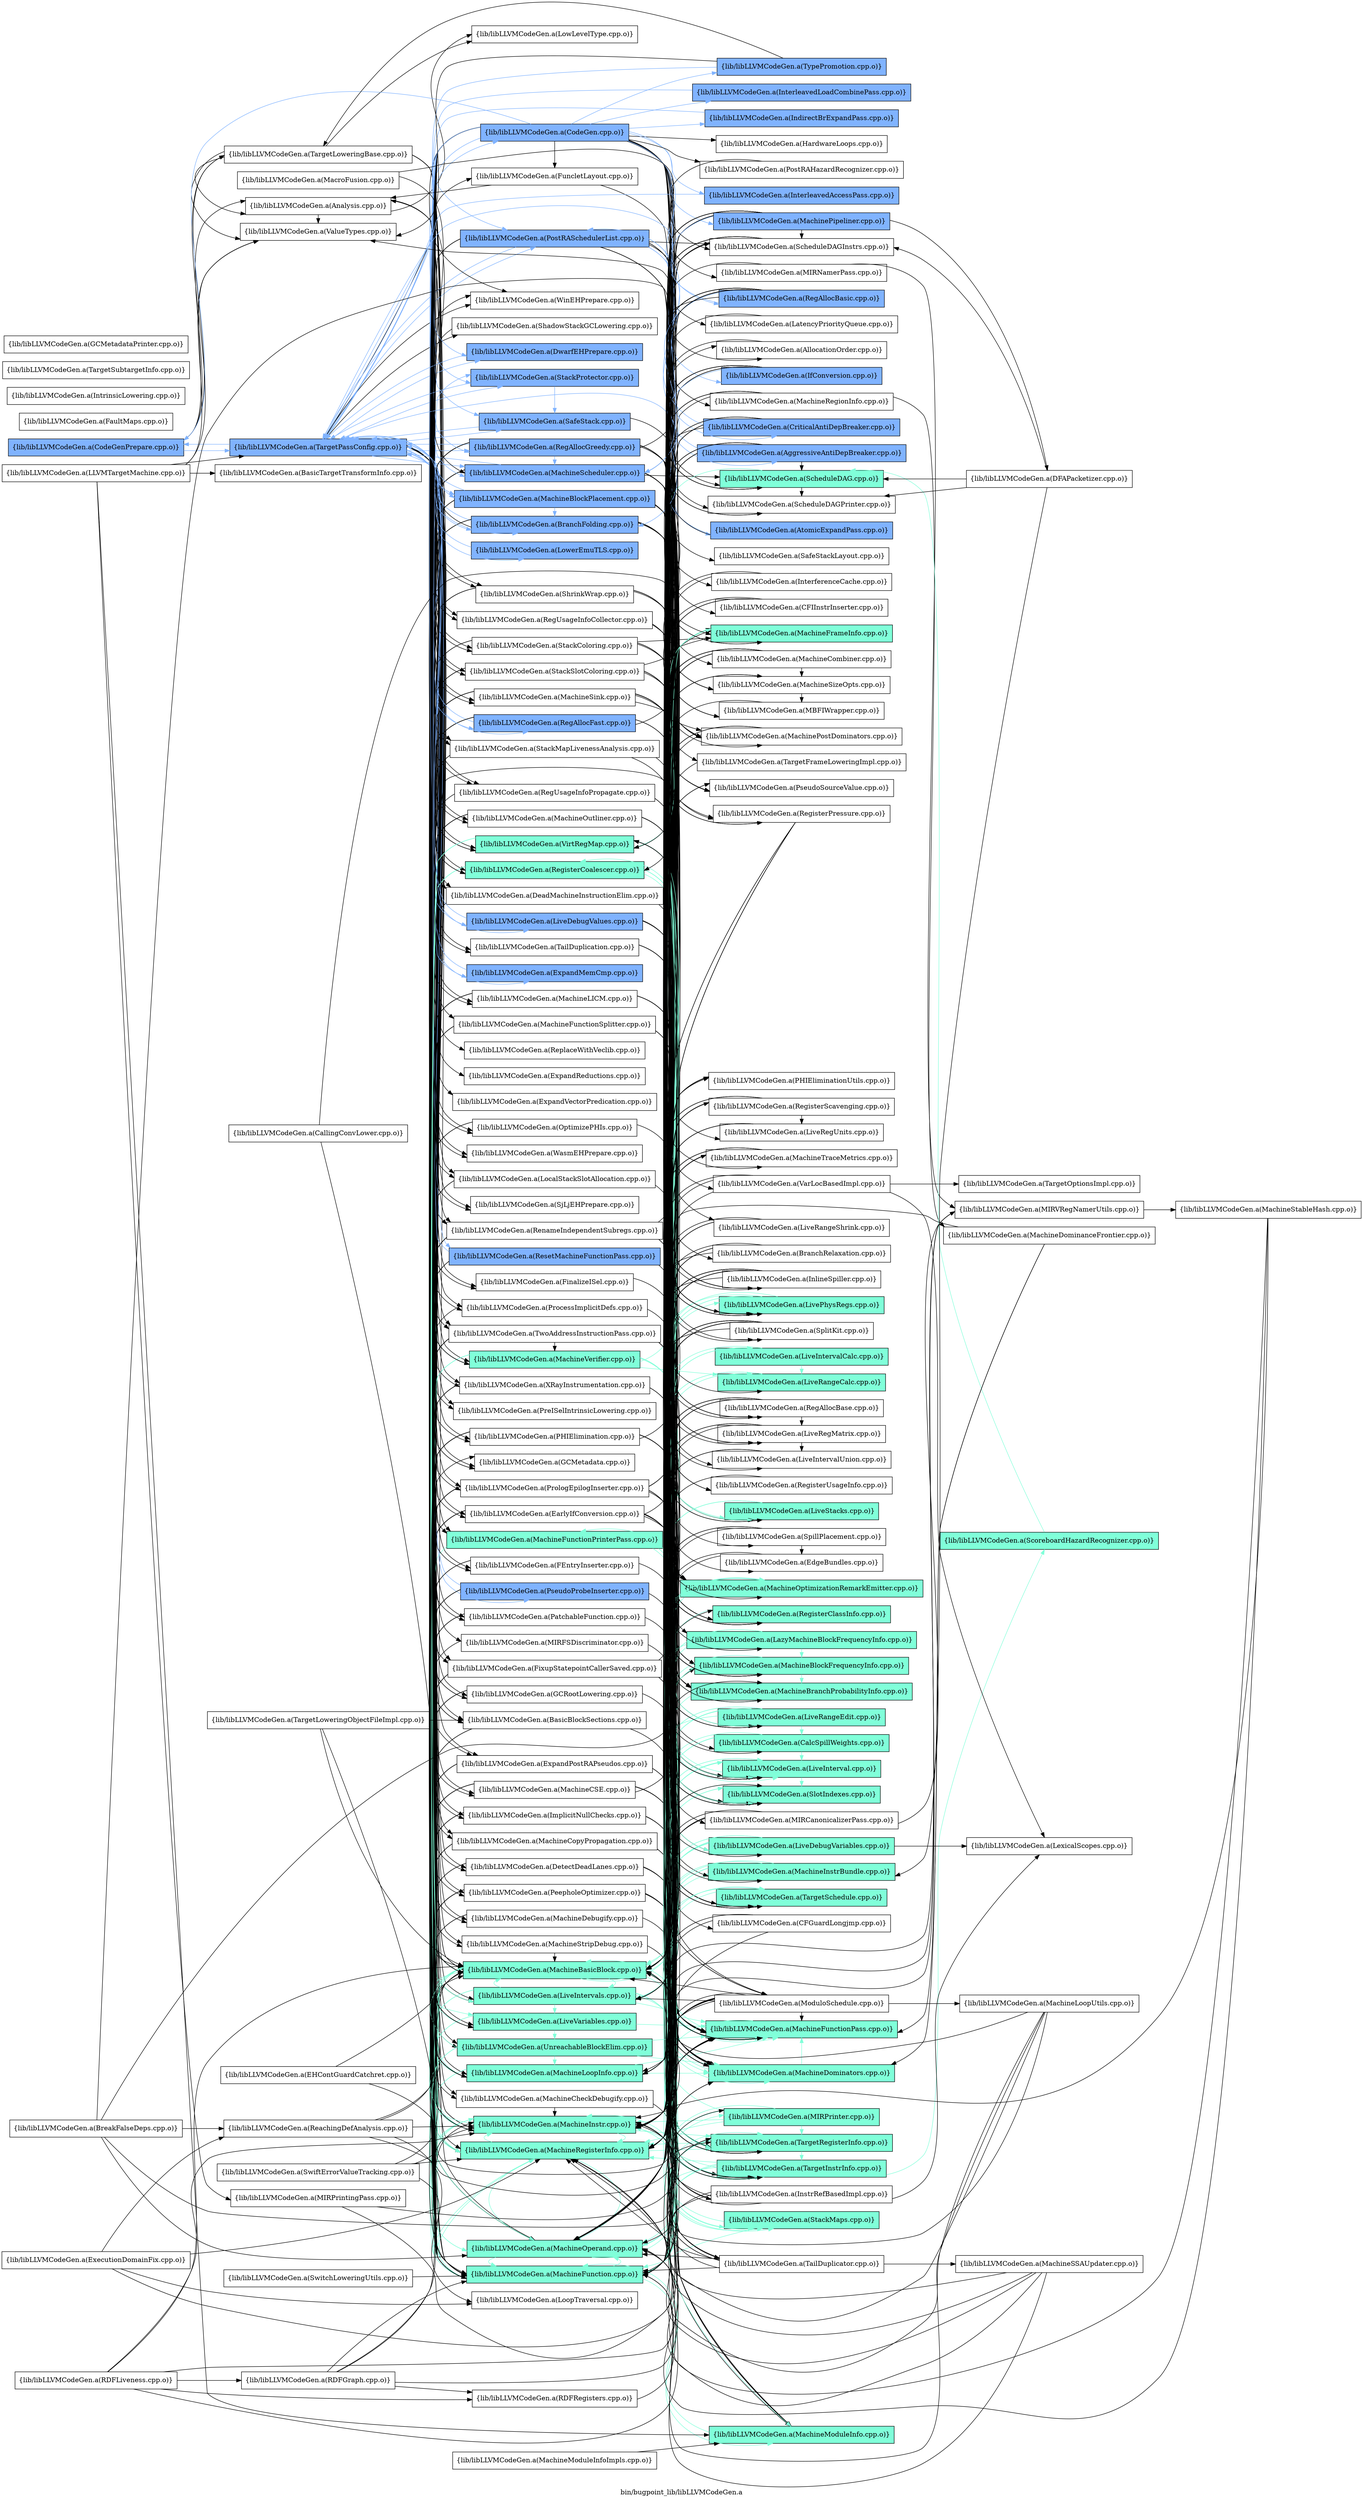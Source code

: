 digraph "bin/bugpoint_lib/libLLVMCodeGen.a" {
	label="bin/bugpoint_lib/libLLVMCodeGen.a";
	rankdir=LR;
	{ rank=same; Node0x560f26cfee18;  }
	{ rank=same; Node0x560f26cff598; Node0x560f26ce9f18; Node0x560f26cdf608; Node0x560f26cecc18;  }
	{ rank=same; Node0x560f26cee9c8; Node0x560f26cee658; Node0x560f26cf7ac8; Node0x560f26cf95a8; Node0x560f26cf3748; Node0x560f26cf5098; Node0x560f26cff228; Node0x560f26d05df8; Node0x560f26d06a78; Node0x560f26cef288; Node0x560f26cefaf8; Node0x560f26cf6268; Node0x560f26cf72f8; Node0x560f26d025b8; Node0x560f26d04098; Node0x560f26d018e8; Node0x560f26cf3428; Node0x560f26cfb3f8; Node0x560f26ce3578; Node0x560f26cdfd38; Node0x560f26ce1818; Node0x560f26ce7218; Node0x560f26d00678; Node0x560f26d00358; Node0x560f26d01ac8; Node0x560f26d01208; Node0x560f26d014d8; Node0x560f26cf9558; Node0x560f26cf8568; Node0x560f26cf9d28; Node0x560f26cf2438; Node0x560f26cf13f8; Node0x560f26ce40b8; Node0x560f26ce4978; Node0x560f26ce4bf8; Node0x560f26ce5288; Node0x560f26ce5e68; Node0x560f26ce61d8; Node0x560f26ce6c28; Node0x560f26ce7128; Node0x560f26ce7d58; Node0x560f26ce7fd8; Node0x560f26ce8c58; Node0x560f26ce2628; Node0x560f26cefa08; Node0x560f26cf27a8; Node0x560f26cec268; Node0x560f26cec498; Node0x560f26ced348; Node0x560f26ce94c8; Node0x560f26ce96f8; Node0x560f26cfc028; Node0x560f26cfc708; Node0x560f26cfae58; Node0x560f26cfb8f8; Node0x560f26cf4828; Node0x560f26cf5408; Node0x560f26cf5548; Node0x560f26cf3978; Node0x560f26cf3c48; Node0x560f26cfe148; Node0x560f26d05ee8; Node0x560f26d06ac8; Node0x560f26d06d98; Node0x560f26d05268; Node0x560f26d054e8; Node0x560f26d059e8; Node0x560f26d03dc8; Node0x560f26d03fa8; Node0x560f26cebfe8; Node0x560f26ceba98; Node0x560f26ced398; Node0x560f26ced0c8; Node0x560f26ced8e8; Node0x560f26cee798; Node0x560f26cef328;  }
	{ rank=same; Node0x560f26cee568; Node0x560f26cf0188; Node0x560f26cf0b88; Node0x560f26cf5b38; Node0x560f26cf1038; Node0x560f26d024c8; Node0x560f26cf0a48; Node0x560f26cf18a8; Node0x560f26cf44b8; Node0x560f26cf5a48; Node0x560f26d00498; Node0x560f26cf2758; Node0x560f26cf6a88; Node0x560f26cf5728; Node0x560f26d03828; Node0x560f26d02838; Node0x560f26cf04f8; Node0x560f26cef878; Node0x560f26ceedd8; Node0x560f26cf3798; Node0x560f26cfbbc8; Node0x560f26cf0278; Node0x560f26cef5f8; Node0x560f26d04818; Node0x560f26cf5048; Node0x560f26cf2398; Node0x560f26cf06d8; Node0x560f26cf1cb8; Node0x560f26ce0148; Node0x560f26ce0918; Node0x560f26ce1048; Node0x560f26d02d38; Node0x560f26d00218; Node0x560f26cf2528; Node0x560f26ce7498; Node0x560f26d008a8; Node0x560f26cf8ab8; Node0x560f26cfd248; Node0x560f26cec9e8; Node0x560f26cec218; Node0x560f26cf4eb8; Node0x560f26cf0228; Node0x560f26cef7d8; Node0x560f26cef058; Node0x560f26cef5a8; Node0x560f26ceea18; Node0x560f26cf2988; Node0x560f26cf21b8; Node0x560f26cf2a28; Node0x560f26cea5f8; Node0x560f26ceb278; Node0x560f26d04ae8; Node0x560f26d05808; Node0x560f26cf2c58; Node0x560f26cec7b8; Node0x560f26cf2fc8; Node0x560f26cf0c78; Node0x560f26ce22b8; Node0x560f26cefb48; Node0x560f26cf0c28; Node0x560f26ceeec8; Node0x560f26cf3388; Node0x560f26cefcd8; Node0x560f26cf0818; Node0x560f26cea378; Node0x560f26cfcde8; Node0x560f26ceb7c8; Node0x560f26ced118; Node0x560f26ced938; Node0x560f26cf2f28; Node0x560f26cfb178; Node0x560f26ceebf8; Node0x560f26ce0d78;  }
	{ rank=same; Node0x560f26cf2168; Node0x560f26d03238; Node0x560f26cf0958; Node0x560f26ceeb08; Node0x560f26cf2e88; Node0x560f26cf0048; Node0x560f26cf2b68; Node0x560f26ce3cf8;  }
	{ rank=same; Node0x560f26cfee18;  }
	{ rank=same; Node0x560f26cff598; Node0x560f26ce9f18; Node0x560f26cdf608; Node0x560f26cecc18;  }
	{ rank=same; Node0x560f26cee9c8; Node0x560f26cee658; Node0x560f26cf7ac8; Node0x560f26cf95a8; Node0x560f26cf3748; Node0x560f26cf5098; Node0x560f26cff228; Node0x560f26d05df8; Node0x560f26d06a78; Node0x560f26cef288; Node0x560f26cefaf8; Node0x560f26cf6268; Node0x560f26cf72f8; Node0x560f26d025b8; Node0x560f26d04098; Node0x560f26d018e8; Node0x560f26cf3428; Node0x560f26cfb3f8; Node0x560f26ce3578; Node0x560f26cdfd38; Node0x560f26ce1818; Node0x560f26ce7218; Node0x560f26d00678; Node0x560f26d00358; Node0x560f26d01ac8; Node0x560f26d01208; Node0x560f26d014d8; Node0x560f26cf9558; Node0x560f26cf8568; Node0x560f26cf9d28; Node0x560f26cf2438; Node0x560f26cf13f8; Node0x560f26ce40b8; Node0x560f26ce4978; Node0x560f26ce4bf8; Node0x560f26ce5288; Node0x560f26ce5e68; Node0x560f26ce61d8; Node0x560f26ce6c28; Node0x560f26ce7128; Node0x560f26ce7d58; Node0x560f26ce7fd8; Node0x560f26ce8c58; Node0x560f26ce2628; Node0x560f26cefa08; Node0x560f26cf27a8; Node0x560f26cec268; Node0x560f26cec498; Node0x560f26ced348; Node0x560f26ce94c8; Node0x560f26ce96f8; Node0x560f26cfc028; Node0x560f26cfc708; Node0x560f26cfae58; Node0x560f26cfb8f8; Node0x560f26cf4828; Node0x560f26cf5408; Node0x560f26cf5548; Node0x560f26cf3978; Node0x560f26cf3c48; Node0x560f26cfe148; Node0x560f26d05ee8; Node0x560f26d06ac8; Node0x560f26d06d98; Node0x560f26d05268; Node0x560f26d054e8; Node0x560f26d059e8; Node0x560f26d03dc8; Node0x560f26d03fa8; Node0x560f26cebfe8; Node0x560f26ceba98; Node0x560f26ced398; Node0x560f26ced0c8; Node0x560f26ced8e8; Node0x560f26cee798; Node0x560f26cef328;  }
	{ rank=same; Node0x560f26cee568; Node0x560f26cf0188; Node0x560f26cf0b88; Node0x560f26cf5b38; Node0x560f26cf1038; Node0x560f26d024c8; Node0x560f26cf0a48; Node0x560f26cf18a8; Node0x560f26cf44b8; Node0x560f26cf5a48; Node0x560f26d00498; Node0x560f26cf2758; Node0x560f26cf6a88; Node0x560f26cf5728; Node0x560f26d03828; Node0x560f26d02838; Node0x560f26cf04f8; Node0x560f26cef878; Node0x560f26ceedd8; Node0x560f26cf3798; Node0x560f26cfbbc8; Node0x560f26cf0278; Node0x560f26cef5f8; Node0x560f26d04818; Node0x560f26cf5048; Node0x560f26cf2398; Node0x560f26cf06d8; Node0x560f26cf1cb8; Node0x560f26ce0148; Node0x560f26ce0918; Node0x560f26ce1048; Node0x560f26d02d38; Node0x560f26d00218; Node0x560f26cf2528; Node0x560f26ce7498; Node0x560f26d008a8; Node0x560f26cf8ab8; Node0x560f26cfd248; Node0x560f26cec9e8; Node0x560f26cec218; Node0x560f26cf4eb8; Node0x560f26cf0228; Node0x560f26cef7d8; Node0x560f26cef058; Node0x560f26cef5a8; Node0x560f26ceea18; Node0x560f26cf2988; Node0x560f26cf21b8; Node0x560f26cf2a28; Node0x560f26cea5f8; Node0x560f26ceb278; Node0x560f26d04ae8; Node0x560f26d05808; Node0x560f26cf2c58; Node0x560f26cec7b8; Node0x560f26cf2fc8; Node0x560f26cf0c78; Node0x560f26ce22b8; Node0x560f26cefb48; Node0x560f26cf0c28; Node0x560f26ceeec8; Node0x560f26cf3388; Node0x560f26cefcd8; Node0x560f26cf0818; Node0x560f26cea378; Node0x560f26cfcde8; Node0x560f26ceb7c8; Node0x560f26ced118; Node0x560f26ced938; Node0x560f26cf2f28; Node0x560f26cfb178; Node0x560f26ceebf8; Node0x560f26ce0d78;  }
	{ rank=same; Node0x560f26cf2168; Node0x560f26d03238; Node0x560f26cf0958; Node0x560f26ceeb08; Node0x560f26cf2e88; Node0x560f26cf0048; Node0x560f26cf2b68; Node0x560f26ce3cf8;  }

	Node0x560f26cfee18 [shape=record,shape=box,group=2,style=filled,fillcolor="0.600000 0.5 1",label="{lib/libLLVMCodeGen.a(CodeGenPrepare.cpp.o)}"];
	Node0x560f26cfee18 -> Node0x560f26cff598;
	Node0x560f26cfee18 -> Node0x560f26ce9f18;
	Node0x560f26cfee18 -> Node0x560f26cdf608[color="0.600000 0.5 1"];
	Node0x560f26cfee18 -> Node0x560f26cecc18;
	Node0x560f26d05df8 [shape=record,shape=box,group=2,style=filled,fillcolor="0.600000 0.5 1",label="{lib/libLLVMCodeGen.a(ExpandMemCmp.cpp.o)}"];
	Node0x560f26d05df8 -> Node0x560f26cdf608[color="0.600000 0.5 1"];
	Node0x560f26d06a78 [shape=record,shape=box,group=0,label="{lib/libLLVMCodeGen.a(ExpandVectorPredication.cpp.o)}"];
	Node0x560f26d04ae8 [shape=record,shape=box,group=0,label="{lib/libLLVMCodeGen.a(HardwareLoops.cpp.o)}"];
	Node0x560f26cfb3f8 [shape=record,shape=box,group=2,style=filled,fillcolor="0.600000 0.5 1",label="{lib/libLLVMCodeGen.a(SafeStack.cpp.o)}"];
	Node0x560f26cfb3f8 -> Node0x560f26cf06d8;
	Node0x560f26cfb3f8 -> Node0x560f26cdf608[color="0.600000 0.5 1"];
	Node0x560f26d052b8 [shape=record,shape=box,group=0,label="{lib/libLLVMCodeGen.a(FaultMaps.cpp.o)}"];
	Node0x560f26cf95a8 [shape=record,shape=box,group=1,style=filled,fillcolor="0.450000 0.5 1",label="{lib/libLLVMCodeGen.a(MachineFunction.cpp.o)}"];
	Node0x560f26cf95a8 -> Node0x560f26cee658[color="0.450000 0.5 1"];
	Node0x560f26cf95a8 -> Node0x560f26cf18a8[color="0.450000 0.5 1"];
	Node0x560f26cf95a8 -> Node0x560f26cf7ac8[color="0.450000 0.5 1"];
	Node0x560f26cf95a8 -> Node0x560f26cf44b8[color="0.450000 0.5 1"];
	Node0x560f26cf95a8 -> Node0x560f26cf3748[color="0.450000 0.5 1"];
	Node0x560f26cf95a8 -> Node0x560f26cf5098[color="0.450000 0.5 1"];
	Node0x560f26cf95a8 -> Node0x560f26cf5a48;
	Node0x560f26cf95a8 -> Node0x560f26d024c8[color="0.450000 0.5 1"];
	Node0x560f26cf95a8 -> Node0x560f26ced8e8;
	Node0x560f26cf6a88 [shape=record,shape=box,group=1,style=filled,fillcolor="0.450000 0.5 1",label="{lib/libLLVMCodeGen.a(MachineFunctionPass.cpp.o)}"];
	Node0x560f26cf6a88 -> Node0x560f26cf6268[color="0.450000 0.5 1"];
	Node0x560f26cf6a88 -> Node0x560f26cf44b8[color="0.450000 0.5 1"];
	Node0x560f26cf6a88 -> Node0x560f26cf5728[color="0.450000 0.5 1"];
	Node0x560f26cf7ac8 [shape=record,shape=box,group=1,style=filled,fillcolor="0.450000 0.5 1",label="{lib/libLLVMCodeGen.a(MachineInstr.cpp.o)}"];
	Node0x560f26cf7ac8 -> Node0x560f26cee658[color="0.450000 0.5 1"];
	Node0x560f26cf7ac8 -> Node0x560f26cf95a8[color="0.450000 0.5 1"];
	Node0x560f26cf7ac8 -> Node0x560f26cf3748[color="0.450000 0.5 1"];
	Node0x560f26cf7ac8 -> Node0x560f26cf5098[color="0.450000 0.5 1"];
	Node0x560f26cf7ac8 -> Node0x560f26cf0a48[color="0.450000 0.5 1"];
	Node0x560f26cf7ac8 -> Node0x560f26d024c8[color="0.450000 0.5 1"];
	Node0x560f26cf3ce8 [shape=record,shape=box,group=0,label="{lib/libLLVMCodeGen.a(MachineModuleInfoImpls.cpp.o)}"];
	Node0x560f26cf3ce8 -> Node0x560f26cf44b8;
	Node0x560f26cf0a48 [shape=record,shape=box,group=1,style=filled,fillcolor="0.450000 0.5 1",label="{lib/libLLVMCodeGen.a(StackMaps.cpp.o)}"];
	Node0x560f26cf0a48 -> Node0x560f26cf95a8[color="0.450000 0.5 1"];
	Node0x560f26cf0a48 -> Node0x560f26cf7ac8[color="0.450000 0.5 1"];
	Node0x560f26cf0a48 -> Node0x560f26d024c8[color="0.450000 0.5 1"];
	Node0x560f26cee658 [shape=record,shape=box,group=1,style=filled,fillcolor="0.450000 0.5 1",label="{lib/libLLVMCodeGen.a(MachineBasicBlock.cpp.o)}"];
	Node0x560f26cee658 -> Node0x560f26cef288[color="0.450000 0.5 1"];
	Node0x560f26cee658 -> Node0x560f26cee568[color="0.450000 0.5 1"];
	Node0x560f26cee658 -> Node0x560f26cf0188[color="0.450000 0.5 1"];
	Node0x560f26cee658 -> Node0x560f26cefaf8[color="0.450000 0.5 1"];
	Node0x560f26cee658 -> Node0x560f26cf0b88[color="0.450000 0.5 1"];
	Node0x560f26cee658 -> Node0x560f26cf95a8[color="0.450000 0.5 1"];
	Node0x560f26cee658 -> Node0x560f26cf5b38[color="0.450000 0.5 1"];
	Node0x560f26cee658 -> Node0x560f26cf7ac8[color="0.450000 0.5 1"];
	Node0x560f26cee658 -> Node0x560f26cf72f8[color="0.450000 0.5 1"];
	Node0x560f26cee658 -> Node0x560f26cf5098[color="0.450000 0.5 1"];
	Node0x560f26cee658 -> Node0x560f26cf1038[color="0.450000 0.5 1"];
	Node0x560f26cee658 -> Node0x560f26d024c8[color="0.450000 0.5 1"];
	Node0x560f26cf5098 [shape=record,shape=box,group=1,style=filled,fillcolor="0.450000 0.5 1",label="{lib/libLLVMCodeGen.a(MachineRegisterInfo.cpp.o)}"];
	Node0x560f26cf5098 -> Node0x560f26cee658[color="0.450000 0.5 1"];
	Node0x560f26cf5098 -> Node0x560f26cf95a8[color="0.450000 0.5 1"];
	Node0x560f26cf5098 -> Node0x560f26cf7ac8[color="0.450000 0.5 1"];
	Node0x560f26cf5098 -> Node0x560f26cf3748[color="0.450000 0.5 1"];
	Node0x560f26cf5098 -> Node0x560f26d024c8[color="0.450000 0.5 1"];
	Node0x560f26cec9e8 [shape=record,shape=box,group=0,label="{lib/libLLVMCodeGen.a(LiveRegMatrix.cpp.o)}"];
	Node0x560f26cec9e8 -> Node0x560f26cef288;
	Node0x560f26cec9e8 -> Node0x560f26cee568;
	Node0x560f26cec9e8 -> Node0x560f26cec218;
	Node0x560f26cec9e8 -> Node0x560f26cf6a88;
	Node0x560f26cec9e8 -> Node0x560f26ced398;
	Node0x560f26cf3748 [shape=record,shape=box,group=1,style=filled,fillcolor="0.450000 0.5 1",label="{lib/libLLVMCodeGen.a(MachineOperand.cpp.o)}"];
	Node0x560f26cf3748 -> Node0x560f26cee658[color="0.450000 0.5 1"];
	Node0x560f26cf3748 -> Node0x560f26cf95a8[color="0.450000 0.5 1"];
	Node0x560f26cf3748 -> Node0x560f26cf5098[color="0.450000 0.5 1"];
	Node0x560f26cf3748 -> Node0x560f26d00498[color="0.450000 0.5 1"];
	Node0x560f26cf3748 -> Node0x560f26cf5a48;
	Node0x560f26cf3748 -> Node0x560f26d024c8[color="0.450000 0.5 1"];
	Node0x560f26d024c8 [shape=record,shape=box,group=1,style=filled,fillcolor="0.450000 0.5 1",label="{lib/libLLVMCodeGen.a(TargetRegisterInfo.cpp.o)}"];
	Node0x560f26d024c8 -> Node0x560f26cf5098[color="0.450000 0.5 1"];
	Node0x560f26d024c8 -> Node0x560f26cf2398[color="0.450000 0.5 1"];
	Node0x560f26ceadc8 [shape=record,shape=box,group=0,label="{lib/libLLVMCodeGen.a(CallingConvLower.cpp.o)}"];
	Node0x560f26ceadc8 -> Node0x560f26cf18a8;
	Node0x560f26ceadc8 -> Node0x560f26cf95a8;
	Node0x560f26cf1fd8 [shape=record,shape=box,group=0,label="{lib/libLLVMCodeGen.a(IntrinsicLowering.cpp.o)}"];
	Node0x560f26cf18a8 [shape=record,shape=box,group=1,style=filled,fillcolor="0.450000 0.5 1",label="{lib/libLLVMCodeGen.a(MachineFrameInfo.cpp.o)}"];
	Node0x560f26cf18a8 -> Node0x560f26cf5098[color="0.450000 0.5 1"];
	Node0x560f26ce9f18 [shape=record,shape=box,group=0,label="{lib/libLLVMCodeGen.a(TargetLoweringBase.cpp.o)}"];
	Node0x560f26ce9f18 -> Node0x560f26cff598;
	Node0x560f26ce9f18 -> Node0x560f26cee9c8;
	Node0x560f26ce9f18 -> Node0x560f26cee658;
	Node0x560f26ce9f18 -> Node0x560f26cf95a8;
	Node0x560f26ce9f18 -> Node0x560f26cf7ac8;
	Node0x560f26ce9f18 -> Node0x560f26cf3748;
	Node0x560f26ce9f18 -> Node0x560f26cf5098;
	Node0x560f26ce9f18 -> Node0x560f26cecc18;
	Node0x560f26cecc18 [shape=record,shape=box,group=0,label="{lib/libLLVMCodeGen.a(ValueTypes.cpp.o)}"];
	Node0x560f26cf0188 [shape=record,shape=box,group=1,style=filled,fillcolor="0.450000 0.5 1",label="{lib/libLLVMCodeGen.a(LivePhysRegs.cpp.o)}"];
	Node0x560f26cf0188 -> Node0x560f26cee658[color="0.450000 0.5 1"];
	Node0x560f26cf0188 -> Node0x560f26cf7ac8[color="0.450000 0.5 1"];
	Node0x560f26cf0188 -> Node0x560f26cf5098[color="0.450000 0.5 1"];
	Node0x560f26cf0188 -> Node0x560f26d024c8[color="0.450000 0.5 1"];
	Node0x560f26cefaf8 [shape=record,shape=box,group=1,style=filled,fillcolor="0.450000 0.5 1",label="{lib/libLLVMCodeGen.a(LiveVariables.cpp.o)}"];
	Node0x560f26cefaf8 -> Node0x560f26cee658[color="0.450000 0.5 1"];
	Node0x560f26cefaf8 -> Node0x560f26cf6a88[color="0.450000 0.5 1"];
	Node0x560f26cefaf8 -> Node0x560f26cf7ac8[color="0.450000 0.5 1"];
	Node0x560f26cefaf8 -> Node0x560f26cf5098[color="0.450000 0.5 1"];
	Node0x560f26cefaf8 -> Node0x560f26ceba98[color="0.450000 0.5 1"];
	Node0x560f26cf0b88 [shape=record,shape=box,group=1,style=filled,fillcolor="0.450000 0.5 1",label="{lib/libLLVMCodeGen.a(MachineDominators.cpp.o)}"];
	Node0x560f26cf0b88 -> Node0x560f26cee658[color="0.450000 0.5 1"];
	Node0x560f26cf0b88 -> Node0x560f26cf6a88[color="0.450000 0.5 1"];
	Node0x560f26cf2398 [shape=record,shape=box,group=1,style=filled,fillcolor="0.450000 0.5 1",label="{lib/libLLVMCodeGen.a(TargetInstrInfo.cpp.o)}"];
	Node0x560f26cf2398 -> Node0x560f26cee658[color="0.450000 0.5 1"];
	Node0x560f26cf2398 -> Node0x560f26cf95a8[color="0.450000 0.5 1"];
	Node0x560f26cf2398 -> Node0x560f26cf7ac8[color="0.450000 0.5 1"];
	Node0x560f26cf2398 -> Node0x560f26cf3748[color="0.450000 0.5 1"];
	Node0x560f26cf2398 -> Node0x560f26cf5098[color="0.450000 0.5 1"];
	Node0x560f26cf2398 -> Node0x560f26cf0a48[color="0.450000 0.5 1"];
	Node0x560f26cf2398 -> Node0x560f26cf2168[color="0.450000 0.5 1"];
	Node0x560f26cf2398 -> Node0x560f26d02838[color="0.450000 0.5 1"];
	Node0x560f26cf2f28 [shape=record,shape=box,group=0,label="{lib/libLLVMCodeGen.a(TargetFrameLoweringImpl.cpp.o)}"];
	Node0x560f26cf2f28 -> Node0x560f26cf5098;
	Node0x560f26ce3cf8 [shape=record,shape=box,group=0,label="{lib/libLLVMCodeGen.a(TargetOptionsImpl.cpp.o)}"];
	Node0x560f26cea5a8 [shape=record,shape=box,group=0,label="{lib/libLLVMCodeGen.a(TargetSubtargetInfo.cpp.o)}"];
	Node0x560f26d01398 [shape=record,shape=box,group=0,label="{lib/libLLVMCodeGen.a(MacroFusion.cpp.o)}"];
	Node0x560f26d01398 -> Node0x560f26d025b8;
	Node0x560f26d01398 -> Node0x560f26cef5f8;
	Node0x560f26cf2a28 [shape=record,shape=box,group=2,style=filled,fillcolor="0.600000 0.5 1",label="{lib/libLLVMCodeGen.a(AtomicExpandPass.cpp.o)}"];
	Node0x560f26cf2a28 -> Node0x560f26cdf608[color="0.600000 0.5 1"];
	Node0x560f26cf2a28 -> Node0x560f26cecc18;
	Node0x560f26cf0a98 [shape=record,shape=box,group=0,label="{lib/libLLVMCodeGen.a(BasicTargetTransformInfo.cpp.o)}"];
	Node0x560f26cf1c68 [shape=record,shape=box,group=0,label="{lib/libLLVMCodeGen.a(BreakFalseDeps.cpp.o)}"];
	Node0x560f26cf1c68 -> Node0x560f26cf0188;
	Node0x560f26cf1c68 -> Node0x560f26cf6a88;
	Node0x560f26cf1c68 -> Node0x560f26cf3748;
	Node0x560f26cf1c68 -> Node0x560f26cf4418;
	Node0x560f26cf1c68 -> Node0x560f26cf3798;
	Node0x560f26cea5f8 [shape=record,shape=box,group=0,label="{lib/libLLVMCodeGen.a(CFGuardLongjmp.cpp.o)}"];
	Node0x560f26cea5f8 -> Node0x560f26cf95a8;
	Node0x560f26cea5f8 -> Node0x560f26cf6a88;
	Node0x560f26cea5f8 -> Node0x560f26cf7ac8;
	Node0x560f26ceb278 [shape=record,shape=box,group=0,label="{lib/libLLVMCodeGen.a(CFIInstrInserter.cpp.o)}"];
	Node0x560f26ceb278 -> Node0x560f26cee658;
	Node0x560f26ceb278 -> Node0x560f26cf95a8;
	Node0x560f26ceb278 -> Node0x560f26cf6a88;
	Node0x560f26ceb278 -> Node0x560f26cf7ac8;
	Node0x560f26cff228 [shape=record,shape=box,group=0,label="{lib/libLLVMCodeGen.a(EarlyIfConversion.cpp.o)}"];
	Node0x560f26cff228 -> Node0x560f26cee658;
	Node0x560f26cff228 -> Node0x560f26cf2758;
	Node0x560f26cff228 -> Node0x560f26cf0b88;
	Node0x560f26cff228 -> Node0x560f26cf95a8;
	Node0x560f26cff228 -> Node0x560f26cf6a88;
	Node0x560f26cff228 -> Node0x560f26cf7ac8;
	Node0x560f26cff228 -> Node0x560f26cf72f8;
	Node0x560f26cff228 -> Node0x560f26cf3748;
	Node0x560f26cff228 -> Node0x560f26cf5728;
	Node0x560f26cff228 -> Node0x560f26cf5098;
	Node0x560f26cff228 -> Node0x560f26d03828;
	Node0x560f26cff228 -> Node0x560f26d02838;
	Node0x560f26cfe468 [shape=record,shape=box,group=0,label="{lib/libLLVMCodeGen.a(EHContGuardCatchret.cpp.o)}"];
	Node0x560f26cfe468 -> Node0x560f26cee658;
	Node0x560f26cfe468 -> Node0x560f26cf6a88;
	Node0x560f26d066b8 [shape=record,shape=box,group=0,label="{lib/libLLVMCodeGen.a(ExecutionDomainFix.cpp.o)}"];
	Node0x560f26d066b8 -> Node0x560f26cf0908;
	Node0x560f26d066b8 -> Node0x560f26cf6a88;
	Node0x560f26d066b8 -> Node0x560f26cf5098;
	Node0x560f26d066b8 -> Node0x560f26cf4418;
	Node0x560f26d05808 [shape=record,shape=box,group=2,style=filled,fillcolor="0.600000 0.5 1",label="{lib/libLLVMCodeGen.a(IndirectBrExpandPass.cpp.o)}"];
	Node0x560f26d05808 -> Node0x560f26cdf608[color="0.600000 0.5 1"];
	Node0x560f26cf2c58 [shape=record,shape=box,group=2,style=filled,fillcolor="0.600000 0.5 1",label="{lib/libLLVMCodeGen.a(InterleavedAccessPass.cpp.o)}"];
	Node0x560f26cf2c58 -> Node0x560f26cdf608[color="0.600000 0.5 1"];
	Node0x560f26cec7b8 [shape=record,shape=box,group=0,label="{lib/libLLVMCodeGen.a(LiveRangeShrink.cpp.o)}"];
	Node0x560f26cec7b8 -> Node0x560f26cee658;
	Node0x560f26cec7b8 -> Node0x560f26cf6a88;
	Node0x560f26cec7b8 -> Node0x560f26cf7ac8;
	Node0x560f26cec7b8 -> Node0x560f26cf5098;
	Node0x560f26cef828 [shape=record,shape=box,group=0,label="{lib/libLLVMCodeGen.a(LLVMTargetMachine.cpp.o)}"];
	Node0x560f26cef828 -> Node0x560f26cf0a98;
	Node0x560f26cef828 -> Node0x560f26cf44b8;
	Node0x560f26cef828 -> Node0x560f26d01118;
	Node0x560f26cef828 -> Node0x560f26ce9f18;
	Node0x560f26cef828 -> Node0x560f26cdf608;
	Node0x560f26cef828 -> Node0x560f26cecc18;
	Node0x560f26cf2fc8 [shape=record,shape=box,group=0,label="{lib/libLLVMCodeGen.a(MachineCombiner.cpp.o)}"];
	Node0x560f26cf2fc8 -> Node0x560f26cf2528;
	Node0x560f26cf2fc8 -> Node0x560f26cee658;
	Node0x560f26cf2fc8 -> Node0x560f26cf0b88;
	Node0x560f26cf2fc8 -> Node0x560f26cf95a8;
	Node0x560f26cf2fc8 -> Node0x560f26cf6a88;
	Node0x560f26cf2fc8 -> Node0x560f26cf7ac8;
	Node0x560f26cf2fc8 -> Node0x560f26cf72f8;
	Node0x560f26cf2fc8 -> Node0x560f26cf5098;
	Node0x560f26cf2fc8 -> Node0x560f26d02d38;
	Node0x560f26cf2fc8 -> Node0x560f26d03828;
	Node0x560f26cf2fc8 -> Node0x560f26cf3798;
	Node0x560f26cf2fc8 -> Node0x560f26d02838;
	Node0x560f26d025b8 [shape=record,shape=box,group=2,style=filled,fillcolor="0.600000 0.5 1",label="{lib/libLLVMCodeGen.a(MachineScheduler.cpp.o)}"];
	Node0x560f26d025b8 -> Node0x560f26cef288;
	Node0x560f26d025b8 -> Node0x560f26cee568;
	Node0x560f26d025b8 -> Node0x560f26cee658;
	Node0x560f26d025b8 -> Node0x560f26cf0b88;
	Node0x560f26d025b8 -> Node0x560f26cf95a8;
	Node0x560f26d025b8 -> Node0x560f26cf6a88;
	Node0x560f26d025b8 -> Node0x560f26cf7ac8;
	Node0x560f26d025b8 -> Node0x560f26cf72f8;
	Node0x560f26d025b8 -> Node0x560f26d04098;
	Node0x560f26d025b8 -> Node0x560f26cf3798;
	Node0x560f26d025b8 -> Node0x560f26cfbbc8;
	Node0x560f26d025b8 -> Node0x560f26cf0278;
	Node0x560f26d025b8 -> Node0x560f26cef5f8;
	Node0x560f26d025b8 -> Node0x560f26cf1038;
	Node0x560f26d025b8 -> Node0x560f26cdf608[color="0.600000 0.5 1"];
	Node0x560f26d025b8 -> Node0x560f26d02838;
	Node0x560f26d018e8 [shape=record,shape=box,group=2,style=filled,fillcolor="0.600000 0.5 1",label="{lib/libLLVMCodeGen.a(PseudoProbeInserter.cpp.o)}"];
	Node0x560f26d018e8 -> Node0x560f26cee658;
	Node0x560f26d018e8 -> Node0x560f26cf95a8;
	Node0x560f26d018e8 -> Node0x560f26cf6a88;
	Node0x560f26d018e8 -> Node0x560f26cf7ac8;
	Node0x560f26d018e8 -> Node0x560f26cdf608[color="0.600000 0.5 1"];
	Node0x560f26cf4418 [shape=record,shape=box,group=0,label="{lib/libLLVMCodeGen.a(ReachingDefAnalysis.cpp.o)}"];
	Node0x560f26cf4418 -> Node0x560f26cf0188;
	Node0x560f26cf4418 -> Node0x560f26cf0908;
	Node0x560f26cf4418 -> Node0x560f26cee658;
	Node0x560f26cf4418 -> Node0x560f26cf6a88;
	Node0x560f26cf4418 -> Node0x560f26cf7ac8;
	Node0x560f26ce2f88 [shape=record,shape=box,group=0,label="{lib/libLLVMCodeGen.a(TargetLoweringObjectFileImpl.cpp.o)}"];
	Node0x560f26ce2f88 -> Node0x560f26cee658;
	Node0x560f26ce2f88 -> Node0x560f26cf95a8;
	Node0x560f26ce2f88 -> Node0x560f26ce3578;
	Node0x560f26cdf608 [shape=record,shape=box,group=2,style=filled,fillcolor="0.600000 0.5 1",label="{lib/libLLVMCodeGen.a(TargetPassConfig.cpp.o)}"];
	Node0x560f26cdf608 -> Node0x560f26cfee18[color="0.600000 0.5 1"];
	Node0x560f26cdf608 -> Node0x560f26cff228;
	Node0x560f26cdf608 -> Node0x560f26d05df8[color="0.600000 0.5 1"];
	Node0x560f26cdf608 -> Node0x560f26d06a78;
	Node0x560f26cdf608 -> Node0x560f26cef288;
	Node0x560f26cdf608 -> Node0x560f26cefaf8;
	Node0x560f26cdf608 -> Node0x560f26cf6268;
	Node0x560f26cdf608 -> Node0x560f26cf72f8;
	Node0x560f26cdf608 -> Node0x560f26d025b8[color="0.600000 0.5 1"];
	Node0x560f26cdf608 -> Node0x560f26d04098;
	Node0x560f26cdf608 -> Node0x560f26d018e8[color="0.600000 0.5 1"];
	Node0x560f26cdf608 -> Node0x560f26cf3428;
	Node0x560f26cdf608 -> Node0x560f26cfb3f8[color="0.600000 0.5 1"];
	Node0x560f26cdf608 -> Node0x560f26ce3578;
	Node0x560f26cdf608 -> Node0x560f26cdfd38[color="0.600000 0.5 1"];
	Node0x560f26cdf608 -> Node0x560f26ce1818[color="0.600000 0.5 1"];
	Node0x560f26cdf608 -> Node0x560f26ce7218;
	Node0x560f26cdf608 -> Node0x560f26d00678[color="0.600000 0.5 1"];
	Node0x560f26cdf608 -> Node0x560f26d00358;
	Node0x560f26cdf608 -> Node0x560f26d01ac8;
	Node0x560f26cdf608 -> Node0x560f26d01208;
	Node0x560f26cdf608 -> Node0x560f26d014d8;
	Node0x560f26cdf608 -> Node0x560f26cf9558;
	Node0x560f26cdf608 -> Node0x560f26cf8568;
	Node0x560f26cdf608 -> Node0x560f26cf9d28[color="0.600000 0.5 1"];
	Node0x560f26cdf608 -> Node0x560f26cf2438[color="0.600000 0.5 1"];
	Node0x560f26cdf608 -> Node0x560f26cf13f8[color="0.600000 0.5 1"];
	Node0x560f26cdf608 -> Node0x560f26ce40b8;
	Node0x560f26cdf608 -> Node0x560f26ce4978;
	Node0x560f26cdf608 -> Node0x560f26ce4bf8;
	Node0x560f26cdf608 -> Node0x560f26ce5288[color="0.600000 0.5 1"];
	Node0x560f26cdf608 -> Node0x560f26ce5e68;
	Node0x560f26cdf608 -> Node0x560f26ce61d8;
	Node0x560f26cdf608 -> Node0x560f26ce6c28;
	Node0x560f26cdf608 -> Node0x560f26ce7128;
	Node0x560f26cdf608 -> Node0x560f26ce7d58;
	Node0x560f26cdf608 -> Node0x560f26ce7fd8;
	Node0x560f26cdf608 -> Node0x560f26ce8c58;
	Node0x560f26cdf608 -> Node0x560f26ce2628;
	Node0x560f26cdf608 -> Node0x560f26cefa08;
	Node0x560f26cdf608 -> Node0x560f26cf27a8;
	Node0x560f26cdf608 -> Node0x560f26cec268;
	Node0x560f26cdf608 -> Node0x560f26cec498;
	Node0x560f26cdf608 -> Node0x560f26ced348;
	Node0x560f26cdf608 -> Node0x560f26ce94c8;
	Node0x560f26cdf608 -> Node0x560f26ce96f8;
	Node0x560f26cdf608 -> Node0x560f26cfc028;
	Node0x560f26cdf608 -> Node0x560f26cfc708;
	Node0x560f26cdf608 -> Node0x560f26cfae58;
	Node0x560f26cdf608 -> Node0x560f26cfb8f8;
	Node0x560f26cdf608 -> Node0x560f26cf4828;
	Node0x560f26cdf608 -> Node0x560f26cf5408;
	Node0x560f26cdf608 -> Node0x560f26cf5548;
	Node0x560f26cdf608 -> Node0x560f26cf3978;
	Node0x560f26cdf608 -> Node0x560f26cf3c48;
	Node0x560f26cdf608 -> Node0x560f26cfe148[color="0.600000 0.5 1"];
	Node0x560f26cdf608 -> Node0x560f26d05ee8;
	Node0x560f26cdf608 -> Node0x560f26d06ac8;
	Node0x560f26cdf608 -> Node0x560f26d06d98;
	Node0x560f26cdf608 -> Node0x560f26d05268;
	Node0x560f26cdf608 -> Node0x560f26d054e8[color="0.600000 0.5 1"];
	Node0x560f26cdf608 -> Node0x560f26d059e8[color="0.600000 0.5 1"];
	Node0x560f26cdf608 -> Node0x560f26d03dc8;
	Node0x560f26cdf608 -> Node0x560f26d03fa8;
	Node0x560f26cdf608 -> Node0x560f26cebfe8;
	Node0x560f26cdf608 -> Node0x560f26ceba98;
	Node0x560f26cdf608 -> Node0x560f26ced398;
	Node0x560f26cdf608 -> Node0x560f26ced0c8;
	Node0x560f26cdf608 -> Node0x560f26ced8e8;
	Node0x560f26cdf608 -> Node0x560f26cee798;
	Node0x560f26cdf608 -> Node0x560f26cef328[color="0.600000 0.5 1"];
	Node0x560f26cf44b8 [shape=record,shape=box,group=1,style=filled,fillcolor="0.450000 0.5 1",label="{lib/libLLVMCodeGen.a(MachineModuleInfo.cpp.o)}"];
	Node0x560f26cf44b8 -> Node0x560f26cf95a8[color="0.450000 0.5 1"];
	Node0x560f26cf72f8 [shape=record,shape=box,group=1,style=filled,fillcolor="0.450000 0.5 1",label="{lib/libLLVMCodeGen.a(MachineLoopInfo.cpp.o)}"];
	Node0x560f26cf72f8 -> Node0x560f26cee658[color="0.450000 0.5 1"];
	Node0x560f26cf72f8 -> Node0x560f26cf0b88[color="0.450000 0.5 1"];
	Node0x560f26cf72f8 -> Node0x560f26cf6a88[color="0.450000 0.5 1"];
	Node0x560f26cf72f8 -> Node0x560f26cf7ac8[color="0.450000 0.5 1"];
	Node0x560f26cf72f8 -> Node0x560f26cf5098[color="0.450000 0.5 1"];
	Node0x560f26cfd248 [shape=record,shape=box,group=0,label="{lib/libLLVMCodeGen.a(EdgeBundles.cpp.o)}"];
	Node0x560f26cfd248 -> Node0x560f26cee658;
	Node0x560f26cfd248 -> Node0x560f26cf6a88;
	Node0x560f26cf2b68 [shape=record,shape=box,group=0,label="{lib/libLLVMCodeGen.a(MachineDominanceFrontier.cpp.o)}"];
	Node0x560f26cf2b68 -> Node0x560f26cee658;
	Node0x560f26cf2b68 -> Node0x560f26cf0b88;
	Node0x560f26cf2b68 -> Node0x560f26cf6a88;
	Node0x560f26cf7f28 [shape=record,shape=box,group=0,label="{lib/libLLVMCodeGen.a(RDFGraph.cpp.o)}"];
	Node0x560f26cf7f28 -> Node0x560f26cee658;
	Node0x560f26cf7f28 -> Node0x560f26cf0b88;
	Node0x560f26cf7f28 -> Node0x560f26cf95a8;
	Node0x560f26cf7f28 -> Node0x560f26cf7ac8;
	Node0x560f26cf7f28 -> Node0x560f26cf7118;
	Node0x560f26cf7348 [shape=record,shape=box,group=0,label="{lib/libLLVMCodeGen.a(RDFLiveness.cpp.o)}"];
	Node0x560f26cf7348 -> Node0x560f26cee658;
	Node0x560f26cf7348 -> Node0x560f26cf0b88;
	Node0x560f26cf7348 -> Node0x560f26cf7ac8;
	Node0x560f26cf7348 -> Node0x560f26cf7f28;
	Node0x560f26cf7348 -> Node0x560f26cf7118;
	Node0x560f26cf7348 -> Node0x560f26d024c8;
	Node0x560f26cf7118 [shape=record,shape=box,group=0,label="{lib/libLLVMCodeGen.a(RDFRegisters.cpp.o)}"];
	Node0x560f26cf7118 -> Node0x560f26d024c8;
	Node0x560f26cef288 [shape=record,shape=box,group=1,style=filled,fillcolor="0.450000 0.5 1",label="{lib/libLLVMCodeGen.a(LiveIntervals.cpp.o)}"];
	Node0x560f26cef288 -> Node0x560f26cee568[color="0.450000 0.5 1"];
	Node0x560f26cef288 -> Node0x560f26cf04f8[color="0.450000 0.5 1"];
	Node0x560f26cef288 -> Node0x560f26cef878[color="0.450000 0.5 1"];
	Node0x560f26cef288 -> Node0x560f26cefaf8[color="0.450000 0.5 1"];
	Node0x560f26cef288 -> Node0x560f26cee658[color="0.450000 0.5 1"];
	Node0x560f26cef288 -> Node0x560f26ceedd8[color="0.450000 0.5 1"];
	Node0x560f26cef288 -> Node0x560f26cf0b88[color="0.450000 0.5 1"];
	Node0x560f26cef288 -> Node0x560f26cf95a8[color="0.450000 0.5 1"];
	Node0x560f26cef288 -> Node0x560f26cf6a88[color="0.450000 0.5 1"];
	Node0x560f26cef288 -> Node0x560f26cf7ac8[color="0.450000 0.5 1"];
	Node0x560f26cef288 -> Node0x560f26cf72f8[color="0.450000 0.5 1"];
	Node0x560f26cef288 -> Node0x560f26cf5098[color="0.450000 0.5 1"];
	Node0x560f26cef288 -> Node0x560f26cf1038[color="0.450000 0.5 1"];
	Node0x560f26cef288 -> Node0x560f26cf0a48[color="0.450000 0.5 1"];
	Node0x560f26cef288 -> Node0x560f26d024c8[color="0.450000 0.5 1"];
	Node0x560f26cf1038 [shape=record,shape=box,group=1,style=filled,fillcolor="0.450000 0.5 1",label="{lib/libLLVMCodeGen.a(SlotIndexes.cpp.o)}"];
	Node0x560f26cf1038 -> Node0x560f26cf6a88[color="0.450000 0.5 1"];
	Node0x560f26ced398 [shape=record,shape=box,group=1,style=filled,fillcolor="0.450000 0.5 1",label="{lib/libLLVMCodeGen.a(VirtRegMap.cpp.o)}"];
	Node0x560f26ced398 -> Node0x560f26cef288[color="0.450000 0.5 1"];
	Node0x560f26ced398 -> Node0x560f26cee568[color="0.450000 0.5 1"];
	Node0x560f26ced398 -> Node0x560f26cee658[color="0.450000 0.5 1"];
	Node0x560f26ced398 -> Node0x560f26cf18a8[color="0.450000 0.5 1"];
	Node0x560f26ced398 -> Node0x560f26cf6a88[color="0.450000 0.5 1"];
	Node0x560f26ced398 -> Node0x560f26cf7ac8[color="0.450000 0.5 1"];
	Node0x560f26ced398 -> Node0x560f26cf3748[color="0.450000 0.5 1"];
	Node0x560f26ced398 -> Node0x560f26cf5098[color="0.450000 0.5 1"];
	Node0x560f26ced398 -> Node0x560f26d04818[color="0.450000 0.5 1"];
	Node0x560f26ced398 -> Node0x560f26cf1038[color="0.450000 0.5 1"];
	Node0x560f26ced398 -> Node0x560f26cf0228[color="0.450000 0.5 1"];
	Node0x560f26ced398 -> Node0x560f26d024c8[color="0.450000 0.5 1"];
	Node0x560f26d03238 [shape=record,shape=box,group=0,label="{lib/libLLVMCodeGen.a(MachineSSAUpdater.cpp.o)}"];
	Node0x560f26d03238 -> Node0x560f26cee658;
	Node0x560f26d03238 -> Node0x560f26cf95a8;
	Node0x560f26d03238 -> Node0x560f26cf7ac8;
	Node0x560f26d03238 -> Node0x560f26cf3748;
	Node0x560f26d03238 -> Node0x560f26cf5098;
	Node0x560f26cf2528 [shape=record,shape=box,group=1,style=filled,fillcolor="0.450000 0.5 1",label="{lib/libLLVMCodeGen.a(LazyMachineBlockFrequencyInfo.cpp.o)}"];
	Node0x560f26cf2528 -> Node0x560f26ceedd8[color="0.450000 0.5 1"];
	Node0x560f26cf2528 -> Node0x560f26cf2758[color="0.450000 0.5 1"];
	Node0x560f26cf2528 -> Node0x560f26cf0b88[color="0.450000 0.5 1"];
	Node0x560f26cf2528 -> Node0x560f26cf6a88[color="0.450000 0.5 1"];
	Node0x560f26cf2528 -> Node0x560f26cf72f8[color="0.450000 0.5 1"];
	Node0x560f26d02d38 [shape=record,shape=box,group=0,label="{lib/libLLVMCodeGen.a(MachineSizeOpts.cpp.o)}"];
	Node0x560f26d02d38 -> Node0x560f26ceedd8;
	Node0x560f26d02d38 -> Node0x560f26d00218;
	Node0x560f26d02838 [shape=record,shape=box,group=1,style=filled,fillcolor="0.450000 0.5 1",label="{lib/libLLVMCodeGen.a(TargetSchedule.cpp.o)}"];
	Node0x560f26d02838 -> Node0x560f26cf7ac8[color="0.450000 0.5 1"];
	Node0x560f26d02838 -> Node0x560f26cf2398[color="0.450000 0.5 1"];
	Node0x560f26ced8e8 [shape=record,shape=box,group=0,label="{lib/libLLVMCodeGen.a(WinEHPrepare.cpp.o)}"];
	Node0x560f26cf3798 [shape=record,shape=box,group=1,style=filled,fillcolor="0.450000 0.5 1",label="{lib/libLLVMCodeGen.a(RegisterClassInfo.cpp.o)}"];
	Node0x560f26cf3798 -> Node0x560f26cf5098[color="0.450000 0.5 1"];
	Node0x560f26cff598 [shape=record,shape=box,group=0,label="{lib/libLLVMCodeGen.a(Analysis.cpp.o)}"];
	Node0x560f26cff598 -> Node0x560f26cee9c8;
	Node0x560f26cff598 -> Node0x560f26cee658;
	Node0x560f26cff598 -> Node0x560f26cf7ac8;
	Node0x560f26cff598 -> Node0x560f26cecc18;
	Node0x560f26cee9c8 [shape=record,shape=box,group=0,label="{lib/libLLVMCodeGen.a(LowLevelType.cpp.o)}"];
	Node0x560f26cf2758 [shape=record,shape=box,group=1,style=filled,fillcolor="0.450000 0.5 1",label="{lib/libLLVMCodeGen.a(MachineBranchProbabilityInfo.cpp.o)}"];
	Node0x560f26cf2758 -> Node0x560f26cee658[color="0.450000 0.5 1"];
	Node0x560f26cf5728 [shape=record,shape=box,group=1,style=filled,fillcolor="0.450000 0.5 1",label="{lib/libLLVMCodeGen.a(MachineOptimizationRemarkEmitter.cpp.o)}"];
	Node0x560f26cf5728 -> Node0x560f26cf2528[color="0.450000 0.5 1"];
	Node0x560f26cf5728 -> Node0x560f26ceedd8[color="0.450000 0.5 1"];
	Node0x560f26cf5728 -> Node0x560f26cf6a88[color="0.450000 0.5 1"];
	Node0x560f26cf5728 -> Node0x560f26cf7ac8[color="0.450000 0.5 1"];
	Node0x560f26d03828 [shape=record,shape=box,group=0,label="{lib/libLLVMCodeGen.a(MachineTraceMetrics.cpp.o)}"];
	Node0x560f26d03828 -> Node0x560f26cee658;
	Node0x560f26d03828 -> Node0x560f26cf2758;
	Node0x560f26d03828 -> Node0x560f26cf6a88;
	Node0x560f26d03828 -> Node0x560f26cf7ac8;
	Node0x560f26d03828 -> Node0x560f26cf72f8;
	Node0x560f26d03828 -> Node0x560f26cf5098;
	Node0x560f26d03828 -> Node0x560f26d02838;
	Node0x560f26cf0908 [shape=record,shape=box,group=0,label="{lib/libLLVMCodeGen.a(LoopTraversal.cpp.o)}"];
	Node0x560f26ceedd8 [shape=record,shape=box,group=1,style=filled,fillcolor="0.450000 0.5 1",label="{lib/libLLVMCodeGen.a(MachineBlockFrequencyInfo.cpp.o)}"];
	Node0x560f26ceedd8 -> Node0x560f26cee658[color="0.450000 0.5 1"];
	Node0x560f26ceedd8 -> Node0x560f26cf2758[color="0.450000 0.5 1"];
	Node0x560f26ceedd8 -> Node0x560f26cf95a8[color="0.450000 0.5 1"];
	Node0x560f26ceedd8 -> Node0x560f26cf6a88[color="0.450000 0.5 1"];
	Node0x560f26ceedd8 -> Node0x560f26cf72f8[color="0.450000 0.5 1"];
	Node0x560f26cee568 [shape=record,shape=box,group=1,style=filled,fillcolor="0.450000 0.5 1",label="{lib/libLLVMCodeGen.a(LiveInterval.cpp.o)}"];
	Node0x560f26cee568 -> Node0x560f26cf3748[color="0.450000 0.5 1"];
	Node0x560f26cee568 -> Node0x560f26cf5098[color="0.450000 0.5 1"];
	Node0x560f26cee568 -> Node0x560f26cf3428[color="0.450000 0.5 1"];
	Node0x560f26cee568 -> Node0x560f26cf1038[color="0.450000 0.5 1"];
	Node0x560f26cee568 -> Node0x560f26d024c8[color="0.450000 0.5 1"];
	Node0x560f26cf04f8 [shape=record,shape=box,group=1,style=filled,fillcolor="0.450000 0.5 1",label="{lib/libLLVMCodeGen.a(LiveRangeCalc.cpp.o)}"];
	Node0x560f26cf04f8 -> Node0x560f26cee568[color="0.450000 0.5 1"];
	Node0x560f26cf04f8 -> Node0x560f26cf0b88[color="0.450000 0.5 1"];
	Node0x560f26cef878 [shape=record,shape=box,group=1,style=filled,fillcolor="0.450000 0.5 1",label="{lib/libLLVMCodeGen.a(LiveIntervalCalc.cpp.o)}"];
	Node0x560f26cef878 -> Node0x560f26cee568[color="0.450000 0.5 1"];
	Node0x560f26cef878 -> Node0x560f26cf04f8[color="0.450000 0.5 1"];
	Node0x560f26cef878 -> Node0x560f26cf7ac8[color="0.450000 0.5 1"];
	Node0x560f26cef878 -> Node0x560f26cf5098[color="0.450000 0.5 1"];
	Node0x560f26cf3428 [shape=record,shape=box,group=1,style=filled,fillcolor="0.450000 0.5 1",label="{lib/libLLVMCodeGen.a(RegisterCoalescer.cpp.o)}"];
	Node0x560f26cf3428 -> Node0x560f26cef288[color="0.450000 0.5 1"];
	Node0x560f26cf3428 -> Node0x560f26cee568[color="0.450000 0.5 1"];
	Node0x560f26cf3428 -> Node0x560f26cee658[color="0.450000 0.5 1"];
	Node0x560f26cf3428 -> Node0x560f26cf0b88[color="0.450000 0.5 1"];
	Node0x560f26cf3428 -> Node0x560f26cf95a8[color="0.450000 0.5 1"];
	Node0x560f26cf3428 -> Node0x560f26cf6a88[color="0.450000 0.5 1"];
	Node0x560f26cf3428 -> Node0x560f26cf7ac8[color="0.450000 0.5 1"];
	Node0x560f26cf3428 -> Node0x560f26cf72f8[color="0.450000 0.5 1"];
	Node0x560f26cf3428 -> Node0x560f26cf3748[color="0.450000 0.5 1"];
	Node0x560f26cf3428 -> Node0x560f26cf5098[color="0.450000 0.5 1"];
	Node0x560f26cf3428 -> Node0x560f26d04098[color="0.450000 0.5 1"];
	Node0x560f26cf3428 -> Node0x560f26cf3798[color="0.450000 0.5 1"];
	Node0x560f26cf3428 -> Node0x560f26cf5048[color="0.450000 0.5 1"];
	Node0x560f26cf3428 -> Node0x560f26cf1038[color="0.450000 0.5 1"];
	Node0x560f26cf3428 -> Node0x560f26cf2398[color="0.450000 0.5 1"];
	Node0x560f26cf3428 -> Node0x560f26d024c8[color="0.450000 0.5 1"];
	Node0x560f26cec218 [shape=record,shape=box,group=0,label="{lib/libLLVMCodeGen.a(LiveIntervalUnion.cpp.o)}"];
	Node0x560f26cec218 -> Node0x560f26cf1038;
	Node0x560f26cec218 -> Node0x560f26d024c8;
	Node0x560f26ceba98 [shape=record,shape=box,group=1,style=filled,fillcolor="0.450000 0.5 1",label="{lib/libLLVMCodeGen.a(UnreachableBlockElim.cpp.o)}"];
	Node0x560f26ceba98 -> Node0x560f26cee658[color="0.450000 0.5 1"];
	Node0x560f26ceba98 -> Node0x560f26cf0b88[color="0.450000 0.5 1"];
	Node0x560f26ceba98 -> Node0x560f26cf95a8[color="0.450000 0.5 1"];
	Node0x560f26ceba98 -> Node0x560f26cf6a88[color="0.450000 0.5 1"];
	Node0x560f26ceba98 -> Node0x560f26cf7ac8[color="0.450000 0.5 1"];
	Node0x560f26ceba98 -> Node0x560f26cf72f8[color="0.450000 0.5 1"];
	Node0x560f26ceba98 -> Node0x560f26cf3748[color="0.450000 0.5 1"];
	Node0x560f26ceba98 -> Node0x560f26cf5098[color="0.450000 0.5 1"];
	Node0x560f26d01118 [shape=record,shape=box,group=0,label="{lib/libLLVMCodeGen.a(MIRPrintingPass.cpp.o)}"];
	Node0x560f26d01118 -> Node0x560f26cf6a88;
	Node0x560f26d01118 -> Node0x560f26d00498;
	Node0x560f26cf5b38 [shape=record,shape=box,group=1,style=filled,fillcolor="0.450000 0.5 1",label="{lib/libLLVMCodeGen.a(MachineInstrBundle.cpp.o)}"];
	Node0x560f26cf5b38 -> Node0x560f26cee658[color="0.450000 0.5 1"];
	Node0x560f26cf5b38 -> Node0x560f26cf95a8[color="0.450000 0.5 1"];
	Node0x560f26cf5b38 -> Node0x560f26cf6a88[color="0.450000 0.5 1"];
	Node0x560f26cf5b38 -> Node0x560f26cf7ac8[color="0.450000 0.5 1"];
	Node0x560f26cf5a48 [shape=record,shape=box,group=0,label="{lib/libLLVMCodeGen.a(PseudoSourceValue.cpp.o)}"];
	Node0x560f26cf6268 [shape=record,shape=box,group=1,style=filled,fillcolor="0.450000 0.5 1",label="{lib/libLLVMCodeGen.a(MachineFunctionPrinterPass.cpp.o)}"];
	Node0x560f26cf6268 -> Node0x560f26cf95a8[color="0.450000 0.5 1"];
	Node0x560f26cf6268 -> Node0x560f26cf6a88[color="0.450000 0.5 1"];
	Node0x560f26cf6268 -> Node0x560f26cf1038[color="0.450000 0.5 1"];
	Node0x560f26d00498 [shape=record,shape=box,group=1,style=filled,fillcolor="0.450000 0.5 1",label="{lib/libLLVMCodeGen.a(MIRPrinter.cpp.o)}"];
	Node0x560f26d00498 -> Node0x560f26cee658[color="0.450000 0.5 1"];
	Node0x560f26d00498 -> Node0x560f26cf95a8[color="0.450000 0.5 1"];
	Node0x560f26d00498 -> Node0x560f26cf7ac8[color="0.450000 0.5 1"];
	Node0x560f26d00498 -> Node0x560f26cf3748[color="0.450000 0.5 1"];
	Node0x560f26d00498 -> Node0x560f26cf5098[color="0.450000 0.5 1"];
	Node0x560f26d00498 -> Node0x560f26d024c8[color="0.450000 0.5 1"];
	Node0x560f26d04098 [shape=record,shape=box,group=1,style=filled,fillcolor="0.450000 0.5 1",label="{lib/libLLVMCodeGen.a(MachineVerifier.cpp.o)}"];
	Node0x560f26d04098 -> Node0x560f26cef288[color="0.450000 0.5 1"];
	Node0x560f26d04098 -> Node0x560f26cee568[color="0.450000 0.5 1"];
	Node0x560f26d04098 -> Node0x560f26cf04f8[color="0.450000 0.5 1"];
	Node0x560f26d04098 -> Node0x560f26cefaf8[color="0.450000 0.5 1"];
	Node0x560f26d04098 -> Node0x560f26cee658[color="0.450000 0.5 1"];
	Node0x560f26d04098 -> Node0x560f26cf18a8[color="0.450000 0.5 1"];
	Node0x560f26d04098 -> Node0x560f26cf95a8[color="0.450000 0.5 1"];
	Node0x560f26d04098 -> Node0x560f26cf6a88[color="0.450000 0.5 1"];
	Node0x560f26d04098 -> Node0x560f26cf7ac8[color="0.450000 0.5 1"];
	Node0x560f26d04098 -> Node0x560f26cf3748[color="0.450000 0.5 1"];
	Node0x560f26d04098 -> Node0x560f26cf5098[color="0.450000 0.5 1"];
	Node0x560f26d04098 -> Node0x560f26d04818[color="0.450000 0.5 1"];
	Node0x560f26d04098 -> Node0x560f26cf1038[color="0.450000 0.5 1"];
	Node0x560f26d04098 -> Node0x560f26cf0a48[color="0.450000 0.5 1"];
	Node0x560f26d04098 -> Node0x560f26d024c8[color="0.450000 0.5 1"];
	Node0x560f26cfbbc8 [shape=record,shape=box,group=0,label="{lib/libLLVMCodeGen.a(RegisterPressure.cpp.o)}"];
	Node0x560f26cfbbc8 -> Node0x560f26cef288;
	Node0x560f26cfbbc8 -> Node0x560f26cee568;
	Node0x560f26cfbbc8 -> Node0x560f26cf7ac8;
	Node0x560f26cfbbc8 -> Node0x560f26cf5098;
	Node0x560f26cfbbc8 -> Node0x560f26cf3798;
	Node0x560f26cf0278 [shape=record,shape=box,group=1,style=filled,fillcolor="0.450000 0.5 1",label="{lib/libLLVMCodeGen.a(ScheduleDAG.cpp.o)}"];
	Node0x560f26cf0278 -> Node0x560f26cf1cb8;
	Node0x560f26cf0278 -> Node0x560f26d024c8[color="0.450000 0.5 1"];
	Node0x560f26cef5f8 [shape=record,shape=box,group=0,label="{lib/libLLVMCodeGen.a(ScheduleDAGInstrs.cpp.o)}"];
	Node0x560f26cef5f8 -> Node0x560f26cf0188;
	Node0x560f26cef5f8 -> Node0x560f26cee658;
	Node0x560f26cef5f8 -> Node0x560f26cf95a8;
	Node0x560f26cef5f8 -> Node0x560f26cf7ac8;
	Node0x560f26cef5f8 -> Node0x560f26cf5098;
	Node0x560f26cef5f8 -> Node0x560f26cfbbc8;
	Node0x560f26cef5f8 -> Node0x560f26cf0278;
	Node0x560f26cef5f8 -> Node0x560f26cf1cb8;
	Node0x560f26cef5f8 -> Node0x560f26d02838;
	Node0x560f26d00218 [shape=record,shape=box,group=0,label="{lib/libLLVMCodeGen.a(MBFIWrapper.cpp.o)}"];
	Node0x560f26d00218 -> Node0x560f26ceedd8;
	Node0x560f26d04818 [shape=record,shape=box,group=1,style=filled,fillcolor="0.450000 0.5 1",label="{lib/libLLVMCodeGen.a(LiveStacks.cpp.o)}"];
	Node0x560f26d04818 -> Node0x560f26cee568[color="0.450000 0.5 1"];
	Node0x560f26d04818 -> Node0x560f26cf6a88[color="0.450000 0.5 1"];
	Node0x560f26d04818 -> Node0x560f26cf1038[color="0.450000 0.5 1"];
	Node0x560f26d04818 -> Node0x560f26d024c8[color="0.450000 0.5 1"];
	Node0x560f26cf5048 [shape=record,shape=box,group=1,style=filled,fillcolor="0.450000 0.5 1",label="{lib/libLLVMCodeGen.a(LiveRangeEdit.cpp.o)}"];
	Node0x560f26cf5048 -> Node0x560f26cef288[color="0.450000 0.5 1"];
	Node0x560f26cf5048 -> Node0x560f26cee568[color="0.450000 0.5 1"];
	Node0x560f26cf5048 -> Node0x560f26cf95a8[color="0.450000 0.5 1"];
	Node0x560f26cf5048 -> Node0x560f26cf7ac8[color="0.450000 0.5 1"];
	Node0x560f26cf5048 -> Node0x560f26cf5098[color="0.450000 0.5 1"];
	Node0x560f26cf5048 -> Node0x560f26cf4eb8[color="0.450000 0.5 1"];
	Node0x560f26cf5048 -> Node0x560f26cf1038[color="0.450000 0.5 1"];
	Node0x560f26cf5048 -> Node0x560f26cf2398[color="0.450000 0.5 1"];
	Node0x560f26cf5048 -> Node0x560f26ced398[color="0.450000 0.5 1"];
	Node0x560f26cf4eb8 [shape=record,shape=box,group=1,style=filled,fillcolor="0.450000 0.5 1",label="{lib/libLLVMCodeGen.a(CalcSpillWeights.cpp.o)}"];
	Node0x560f26cf4eb8 -> Node0x560f26cef288[color="0.450000 0.5 1"];
	Node0x560f26cf4eb8 -> Node0x560f26cee568[color="0.450000 0.5 1"];
	Node0x560f26cf4eb8 -> Node0x560f26cf7ac8[color="0.450000 0.5 1"];
	Node0x560f26cf4eb8 -> Node0x560f26cf2398[color="0.450000 0.5 1"];
	Node0x560f26cf06d8 [shape=record,shape=box,group=0,label="{lib/libLLVMCodeGen.a(SafeStackLayout.cpp.o)}"];
	Node0x560f26cf1cb8 [shape=record,shape=box,group=0,label="{lib/libLLVMCodeGen.a(ScheduleDAGPrinter.cpp.o)}"];
	Node0x560f26cf2168 [shape=record,shape=box,group=1,style=filled,fillcolor="0.450000 0.5 1",label="{lib/libLLVMCodeGen.a(ScoreboardHazardRecognizer.cpp.o)}"];
	Node0x560f26cf2168 -> Node0x560f26cf0278[color="0.450000 0.5 1"];
	Node0x560f26ce3578 [shape=record,shape=box,group=0,label="{lib/libLLVMCodeGen.a(BasicBlockSections.cpp.o)}"];
	Node0x560f26ce3578 -> Node0x560f26cee658;
	Node0x560f26ce3578 -> Node0x560f26cf95a8;
	Node0x560f26ce3578 -> Node0x560f26cf6a88;
	Node0x560f26cdfd38 [shape=record,shape=box,group=2,style=filled,fillcolor="0.600000 0.5 1",label="{lib/libLLVMCodeGen.a(PostRASchedulerList.cpp.o)}"];
	Node0x560f26cdfd38 -> Node0x560f26cee658;
	Node0x560f26cdfd38 -> Node0x560f26cf0b88;
	Node0x560f26cdfd38 -> Node0x560f26cf6a88;
	Node0x560f26cdfd38 -> Node0x560f26cf7ac8;
	Node0x560f26cdfd38 -> Node0x560f26cf72f8;
	Node0x560f26cdfd38 -> Node0x560f26cf3798;
	Node0x560f26cdfd38 -> Node0x560f26cf0278;
	Node0x560f26cdfd38 -> Node0x560f26cef5f8;
	Node0x560f26cdfd38 -> Node0x560f26cf1cb8;
	Node0x560f26cdfd38 -> Node0x560f26cdf608[color="0.600000 0.5 1"];
	Node0x560f26cdfd38 -> Node0x560f26ce0148;
	Node0x560f26cdfd38 -> Node0x560f26ce0918[color="0.600000 0.5 1"];
	Node0x560f26cdfd38 -> Node0x560f26ce1048[color="0.600000 0.5 1"];
	Node0x560f26ce1818 [shape=record,shape=box,group=2,style=filled,fillcolor="0.600000 0.5 1",label="{lib/libLLVMCodeGen.a(BranchFolding.cpp.o)}"];
	Node0x560f26ce1818 -> Node0x560f26cff598;
	Node0x560f26ce1818 -> Node0x560f26cf0188;
	Node0x560f26ce1818 -> Node0x560f26cee658;
	Node0x560f26ce1818 -> Node0x560f26ceedd8;
	Node0x560f26ce1818 -> Node0x560f26cf2758;
	Node0x560f26ce1818 -> Node0x560f26cf95a8;
	Node0x560f26ce1818 -> Node0x560f26cf6a88;
	Node0x560f26ce1818 -> Node0x560f26cf7ac8;
	Node0x560f26ce1818 -> Node0x560f26d02d38;
	Node0x560f26ce1818 -> Node0x560f26d00218;
	Node0x560f26ce1818 -> Node0x560f26cf2398;
	Node0x560f26ce1818 -> Node0x560f26cdf608[color="0.600000 0.5 1"];
	Node0x560f26ce7218 [shape=record,shape=box,group=0,label="{lib/libLLVMCodeGen.a(TailDuplication.cpp.o)}"];
	Node0x560f26ce7218 -> Node0x560f26cf2528;
	Node0x560f26ce7218 -> Node0x560f26cf2758;
	Node0x560f26ce7218 -> Node0x560f26cf6a88;
	Node0x560f26ce7218 -> Node0x560f26ce7498;
	Node0x560f26d00678 [shape=record,shape=box,group=2,style=filled,fillcolor="0.600000 0.5 1",label="{lib/libLLVMCodeGen.a(MachineBlockPlacement.cpp.o)}"];
	Node0x560f26d00678 -> Node0x560f26cee658;
	Node0x560f26d00678 -> Node0x560f26ceedd8;
	Node0x560f26d00678 -> Node0x560f26cf2758;
	Node0x560f26d00678 -> Node0x560f26cf95a8;
	Node0x560f26d00678 -> Node0x560f26cf6a88;
	Node0x560f26d00678 -> Node0x560f26cf72f8;
	Node0x560f26d00678 -> Node0x560f26d02d38;
	Node0x560f26d00678 -> Node0x560f26d00218;
	Node0x560f26d00678 -> Node0x560f26cdf608[color="0.600000 0.5 1"];
	Node0x560f26d00678 -> Node0x560f26ce1818[color="0.600000 0.5 1"];
	Node0x560f26d00678 -> Node0x560f26ce7498;
	Node0x560f26d00678 -> Node0x560f26d008a8;
	Node0x560f26d00358 [shape=record,shape=box,group=0,label="{lib/libLLVMCodeGen.a(StackSlotColoring.cpp.o)}"];
	Node0x560f26d00358 -> Node0x560f26cef288;
	Node0x560f26d00358 -> Node0x560f26cee568;
	Node0x560f26d00358 -> Node0x560f26ceedd8;
	Node0x560f26d00358 -> Node0x560f26cf0b88;
	Node0x560f26d00358 -> Node0x560f26cf18a8;
	Node0x560f26d00358 -> Node0x560f26cf6a88;
	Node0x560f26d00358 -> Node0x560f26cf7ac8;
	Node0x560f26d00358 -> Node0x560f26cf72f8;
	Node0x560f26d00358 -> Node0x560f26d04818;
	Node0x560f26d00358 -> Node0x560f26cf5a48;
	Node0x560f26d00358 -> Node0x560f26cf1038;
	Node0x560f26d01ac8 [shape=record,shape=box,group=0,label="{lib/libLLVMCodeGen.a(DeadMachineInstructionElim.cpp.o)}"];
	Node0x560f26d01ac8 -> Node0x560f26cee658;
	Node0x560f26d01ac8 -> Node0x560f26cf6a88;
	Node0x560f26d01ac8 -> Node0x560f26cf7ac8;
	Node0x560f26d01208 [shape=record,shape=box,group=0,label="{lib/libLLVMCodeGen.a(MachineLICM.cpp.o)}"];
	Node0x560f26d01208 -> Node0x560f26cee658;
	Node0x560f26d01208 -> Node0x560f26ceedd8;
	Node0x560f26d01208 -> Node0x560f26cf0b88;
	Node0x560f26d01208 -> Node0x560f26cf95a8;
	Node0x560f26d01208 -> Node0x560f26cf6a88;
	Node0x560f26d01208 -> Node0x560f26cf7ac8;
	Node0x560f26d01208 -> Node0x560f26cf72f8;
	Node0x560f26d01208 -> Node0x560f26cf5098;
	Node0x560f26d01208 -> Node0x560f26cf2398;
	Node0x560f26d01208 -> Node0x560f26d02838;
	Node0x560f26d014d8 [shape=record,shape=box,group=0,label="{lib/libLLVMCodeGen.a(MachineCSE.cpp.o)}"];
	Node0x560f26d014d8 -> Node0x560f26cee658;
	Node0x560f26d014d8 -> Node0x560f26ceedd8;
	Node0x560f26d014d8 -> Node0x560f26cf0b88;
	Node0x560f26d014d8 -> Node0x560f26cf6a88;
	Node0x560f26d014d8 -> Node0x560f26cf7ac8;
	Node0x560f26d014d8 -> Node0x560f26cf72f8;
	Node0x560f26d014d8 -> Node0x560f26cf3748;
	Node0x560f26d014d8 -> Node0x560f26cf5098;
	Node0x560f26d014d8 -> Node0x560f26cf2398;
	Node0x560f26cf9558 [shape=record,shape=box,group=0,label="{lib/libLLVMCodeGen.a(MachineSink.cpp.o)}"];
	Node0x560f26cf9558 -> Node0x560f26cee658;
	Node0x560f26cf9558 -> Node0x560f26ceedd8;
	Node0x560f26cf9558 -> Node0x560f26cf2758;
	Node0x560f26cf9558 -> Node0x560f26cf0b88;
	Node0x560f26cf9558 -> Node0x560f26cf95a8;
	Node0x560f26cf9558 -> Node0x560f26cf6a88;
	Node0x560f26cf9558 -> Node0x560f26cf7ac8;
	Node0x560f26cf9558 -> Node0x560f26cf72f8;
	Node0x560f26cf9558 -> Node0x560f26cf3748;
	Node0x560f26cf9558 -> Node0x560f26cf5098;
	Node0x560f26cf9558 -> Node0x560f26cf3798;
	Node0x560f26cf9558 -> Node0x560f26cfbbc8;
	Node0x560f26cf9558 -> Node0x560f26cf2398;
	Node0x560f26cf9558 -> Node0x560f26d008a8;
	Node0x560f26cf9558 -> Node0x560f26cf8ab8;
	Node0x560f26cf8568 [shape=record,shape=box,group=0,label="{lib/libLLVMCodeGen.a(MachineCopyPropagation.cpp.o)}"];
	Node0x560f26cf8568 -> Node0x560f26cf6a88;
	Node0x560f26cf8568 -> Node0x560f26cf7ac8;
	Node0x560f26cf8568 -> Node0x560f26cf3748;
	Node0x560f26cf8568 -> Node0x560f26cf5098;
	Node0x560f26cf8568 -> Node0x560f26d024c8;
	Node0x560f26cf9d28 [shape=record,shape=box,group=2,style=filled,fillcolor="0.600000 0.5 1",label="{lib/libLLVMCodeGen.a(RegAllocGreedy.cpp.o)}"];
	Node0x560f26cf9d28 -> Node0x560f26cfd248;
	Node0x560f26cf9d28 -> Node0x560f26cef288;
	Node0x560f26cf9d28 -> Node0x560f26cee568;
	Node0x560f26cf9d28 -> Node0x560f26cec9e8;
	Node0x560f26cf9d28 -> Node0x560f26cec218;
	Node0x560f26cf9d28 -> Node0x560f26cee658;
	Node0x560f26cf9d28 -> Node0x560f26ceedd8;
	Node0x560f26cf9d28 -> Node0x560f26cf0b88;
	Node0x560f26cf9d28 -> Node0x560f26cf6a88;
	Node0x560f26cf9d28 -> Node0x560f26cf7ac8;
	Node0x560f26cf9d28 -> Node0x560f26cf72f8;
	Node0x560f26cf9d28 -> Node0x560f26cf5728;
	Node0x560f26cf9d28 -> Node0x560f26d025b8[color="0.600000 0.5 1"];
	Node0x560f26cf9d28 -> Node0x560f26d04098;
	Node0x560f26cf9d28 -> Node0x560f26d04818;
	Node0x560f26cf9d28 -> Node0x560f26cf3798;
	Node0x560f26cf9d28 -> Node0x560f26cf3428;
	Node0x560f26cf9d28 -> Node0x560f26cf5048;
	Node0x560f26cf9d28 -> Node0x560f26cf4eb8;
	Node0x560f26cf9d28 -> Node0x560f26cf1038;
	Node0x560f26cf9d28 -> Node0x560f26cdf608[color="0.600000 0.5 1"];
	Node0x560f26cf9d28 -> Node0x560f26cf0228;
	Node0x560f26cf9d28 -> Node0x560f26cef7d8;
	Node0x560f26cf9d28 -> Node0x560f26cef058;
	Node0x560f26cf9d28 -> Node0x560f26cef5a8;
	Node0x560f26cf9d28 -> Node0x560f26ceea18;
	Node0x560f26cf9d28 -> Node0x560f26cf2988;
	Node0x560f26cf9d28 -> Node0x560f26cf21b8;
	Node0x560f26cf9d28 -> Node0x560f26ced398;
	Node0x560f26cf2438 [shape=record,shape=box,group=2,style=filled,fillcolor="0.600000 0.5 1",label="{lib/libLLVMCodeGen.a(RegAllocFast.cpp.o)}"];
	Node0x560f26cf2438 -> Node0x560f26cee658;
	Node0x560f26cf2438 -> Node0x560f26cf18a8;
	Node0x560f26cf2438 -> Node0x560f26cf95a8;
	Node0x560f26cf2438 -> Node0x560f26cf6a88;
	Node0x560f26cf2438 -> Node0x560f26cf7ac8;
	Node0x560f26cf2438 -> Node0x560f26cf3748;
	Node0x560f26cf2438 -> Node0x560f26cf5098;
	Node0x560f26cf2438 -> Node0x560f26cf3798;
	Node0x560f26cf2438 -> Node0x560f26cdf608[color="0.600000 0.5 1"];
	Node0x560f26cf13f8 [shape=record,shape=box,group=2,style=filled,fillcolor="0.600000 0.5 1",label="{lib/libLLVMCodeGen.a(CodeGen.cpp.o)}"];
	Node0x560f26cf13f8 -> Node0x560f26cf2a28[color="0.600000 0.5 1"];
	Node0x560f26cf13f8 -> Node0x560f26cea5f8;
	Node0x560f26cf13f8 -> Node0x560f26ceb278;
	Node0x560f26cf13f8 -> Node0x560f26cfee18[color="0.600000 0.5 1"];
	Node0x560f26cf13f8 -> Node0x560f26cff228;
	Node0x560f26cf13f8 -> Node0x560f26d05df8[color="0.600000 0.5 1"];
	Node0x560f26cf13f8 -> Node0x560f26d04ae8;
	Node0x560f26cf13f8 -> Node0x560f26d05808[color="0.600000 0.5 1"];
	Node0x560f26cf13f8 -> Node0x560f26cf2c58[color="0.600000 0.5 1"];
	Node0x560f26cf13f8 -> Node0x560f26cef288;
	Node0x560f26cf13f8 -> Node0x560f26cec7b8;
	Node0x560f26cf13f8 -> Node0x560f26cefaf8;
	Node0x560f26cf13f8 -> Node0x560f26ceedd8;
	Node0x560f26cf13f8 -> Node0x560f26cf2fc8;
	Node0x560f26cf13f8 -> Node0x560f26cf0b88;
	Node0x560f26cf13f8 -> Node0x560f26cf6268;
	Node0x560f26cf13f8 -> Node0x560f26cf5b38;
	Node0x560f26cf13f8 -> Node0x560f26cf72f8;
	Node0x560f26cf13f8 -> Node0x560f26cf44b8;
	Node0x560f26cf13f8 -> Node0x560f26cf5728;
	Node0x560f26cf13f8 -> Node0x560f26d025b8[color="0.600000 0.5 1"];
	Node0x560f26cf13f8 -> Node0x560f26d04098;
	Node0x560f26cf13f8 -> Node0x560f26d04818;
	Node0x560f26cf13f8 -> Node0x560f26cf3428;
	Node0x560f26cf13f8 -> Node0x560f26cfb3f8[color="0.600000 0.5 1"];
	Node0x560f26cf13f8 -> Node0x560f26cf1038;
	Node0x560f26cf13f8 -> Node0x560f26ce3578;
	Node0x560f26cf13f8 -> Node0x560f26cdf608[color="0.600000 0.5 1"];
	Node0x560f26cf13f8 -> Node0x560f26cdfd38[color="0.600000 0.5 1"];
	Node0x560f26cf13f8 -> Node0x560f26ce1818[color="0.600000 0.5 1"];
	Node0x560f26cf13f8 -> Node0x560f26ce7218;
	Node0x560f26cf13f8 -> Node0x560f26d00678[color="0.600000 0.5 1"];
	Node0x560f26cf13f8 -> Node0x560f26d008a8;
	Node0x560f26cf13f8 -> Node0x560f26d00358;
	Node0x560f26cf13f8 -> Node0x560f26d01ac8;
	Node0x560f26cf13f8 -> Node0x560f26d01208;
	Node0x560f26cf13f8 -> Node0x560f26d014d8;
	Node0x560f26cf13f8 -> Node0x560f26cf9558;
	Node0x560f26cf13f8 -> Node0x560f26cf8568;
	Node0x560f26cf13f8 -> Node0x560f26cf9d28[color="0.600000 0.5 1"];
	Node0x560f26cf13f8 -> Node0x560f26cf0228;
	Node0x560f26cf13f8 -> Node0x560f26cf2438[color="0.600000 0.5 1"];
	Node0x560f26cf13f8 -> Node0x560f26cf0c78;
	Node0x560f26cf13f8 -> Node0x560f26ce40b8;
	Node0x560f26cf13f8 -> Node0x560f26ce4978;
	Node0x560f26cf13f8 -> Node0x560f26ce4bf8;
	Node0x560f26cf13f8 -> Node0x560f26ce5288[color="0.600000 0.5 1"];
	Node0x560f26cf13f8 -> Node0x560f26ce5e68;
	Node0x560f26cf13f8 -> Node0x560f26ce61d8;
	Node0x560f26cf13f8 -> Node0x560f26ce6c28;
	Node0x560f26cf13f8 -> Node0x560f26ce7128;
	Node0x560f26cf13f8 -> Node0x560f26ce7d58;
	Node0x560f26cf13f8 -> Node0x560f26ce7fd8;
	Node0x560f26cf13f8 -> Node0x560f26ce8c58;
	Node0x560f26cf13f8 -> Node0x560f26ce22b8[color="0.600000 0.5 1"];
	Node0x560f26cf13f8 -> Node0x560f26ce2628;
	Node0x560f26cf13f8 -> Node0x560f26cefb48[color="0.600000 0.5 1"];
	Node0x560f26cf13f8 -> Node0x560f26cefa08;
	Node0x560f26cf13f8 -> Node0x560f26cf0c28;
	Node0x560f26cf13f8 -> Node0x560f26ceeec8;
	Node0x560f26cf13f8 -> Node0x560f26cf27a8;
	Node0x560f26cf13f8 -> Node0x560f26cf3388[color="0.600000 0.5 1"];
	Node0x560f26cf13f8 -> Node0x560f26cefcd8;
	Node0x560f26cf13f8 -> Node0x560f26cf0818;
	Node0x560f26cf13f8 -> Node0x560f26cec268;
	Node0x560f26cf13f8 -> Node0x560f26cec498;
	Node0x560f26cf13f8 -> Node0x560f26ced348;
	Node0x560f26cf13f8 -> Node0x560f26ce94c8;
	Node0x560f26cf13f8 -> Node0x560f26ce96f8;
	Node0x560f26cf13f8 -> Node0x560f26cea378;
	Node0x560f26cf13f8 -> Node0x560f26cfc028;
	Node0x560f26cf13f8 -> Node0x560f26cfc708;
	Node0x560f26cf13f8 -> Node0x560f26cfcde8[color="0.600000 0.5 1"];
	Node0x560f26cf13f8 -> Node0x560f26cfae58;
	Node0x560f26cf13f8 -> Node0x560f26cfb8f8;
	Node0x560f26cf13f8 -> Node0x560f26cf4828;
	Node0x560f26cf13f8 -> Node0x560f26cf5408;
	Node0x560f26cf13f8 -> Node0x560f26cf5548;
	Node0x560f26cf13f8 -> Node0x560f26cf3978;
	Node0x560f26cf13f8 -> Node0x560f26cf3c48;
	Node0x560f26cf13f8 -> Node0x560f26cfe148[color="0.600000 0.5 1"];
	Node0x560f26cf13f8 -> Node0x560f26d05ee8;
	Node0x560f26cf13f8 -> Node0x560f26ceb7c8[color="0.600000 0.5 1"];
	Node0x560f26cf13f8 -> Node0x560f26cebfe8;
	Node0x560f26cf13f8 -> Node0x560f26ceba98;
	Node0x560f26cf13f8 -> Node0x560f26ced398;
	Node0x560f26cf13f8 -> Node0x560f26ced0c8;
	Node0x560f26cf13f8 -> Node0x560f26ced8e8;
	Node0x560f26cf13f8 -> Node0x560f26cee798;
	Node0x560f26cf13f8 -> Node0x560f26cef328[color="0.600000 0.5 1"];
	Node0x560f26ce40b8 [shape=record,shape=box,group=0,label="{lib/libLLVMCodeGen.a(MachineCheckDebugify.cpp.o)}"];
	Node0x560f26ce40b8 -> Node0x560f26cf7ac8;
	Node0x560f26ce40b8 -> Node0x560f26cf44b8;
	Node0x560f26ce4978 [shape=record,shape=box,group=0,label="{lib/libLLVMCodeGen.a(MachineDebugify.cpp.o)}"];
	Node0x560f26ce4978 -> Node0x560f26cee658;
	Node0x560f26ce4978 -> Node0x560f26cf7ac8;
	Node0x560f26ce4978 -> Node0x560f26cf44b8;
	Node0x560f26ce4bf8 [shape=record,shape=box,group=0,label="{lib/libLLVMCodeGen.a(DetectDeadLanes.cpp.o)}"];
	Node0x560f26ce4bf8 -> Node0x560f26cf6a88;
	Node0x560f26ce4bf8 -> Node0x560f26cf7ac8;
	Node0x560f26ce4bf8 -> Node0x560f26cf5098;
	Node0x560f26ce4bf8 -> Node0x560f26d024c8;
	Node0x560f26ce5288 [shape=record,shape=box,group=2,style=filled,fillcolor="0.600000 0.5 1",label="{lib/libLLVMCodeGen.a(DwarfEHPrepare.cpp.o)}"];
	Node0x560f26ce5288 -> Node0x560f26cdf608[color="0.600000 0.5 1"];
	Node0x560f26ce5e68 [shape=record,shape=box,group=0,label="{lib/libLLVMCodeGen.a(ExpandPostRAPseudos.cpp.o)}"];
	Node0x560f26ce5e68 -> Node0x560f26cee658;
	Node0x560f26ce5e68 -> Node0x560f26cf0b88;
	Node0x560f26ce5e68 -> Node0x560f26cf6a88;
	Node0x560f26ce5e68 -> Node0x560f26cf7ac8;
	Node0x560f26ce5e68 -> Node0x560f26cf72f8;
	Node0x560f26ce61d8 [shape=record,shape=box,group=0,label="{lib/libLLVMCodeGen.a(FEntryInserter.cpp.o)}"];
	Node0x560f26ce61d8 -> Node0x560f26cee658;
	Node0x560f26ce61d8 -> Node0x560f26cf95a8;
	Node0x560f26ce61d8 -> Node0x560f26cf6a88;
	Node0x560f26ce6c28 [shape=record,shape=box,group=0,label="{lib/libLLVMCodeGen.a(FinalizeISel.cpp.o)}"];
	Node0x560f26ce6c28 -> Node0x560f26cf6a88;
	Node0x560f26ce7128 [shape=record,shape=box,group=0,label="{lib/libLLVMCodeGen.a(FixupStatepointCallerSaved.cpp.o)}"];
	Node0x560f26ce7128 -> Node0x560f26cee658;
	Node0x560f26ce7128 -> Node0x560f26cf18a8;
	Node0x560f26ce7128 -> Node0x560f26cf95a8;
	Node0x560f26ce7128 -> Node0x560f26cf6a88;
	Node0x560f26ce7128 -> Node0x560f26cf7ac8;
	Node0x560f26ce7128 -> Node0x560f26cf3748;
	Node0x560f26ce7128 -> Node0x560f26d024c8;
	Node0x560f26ce7d58 [shape=record,shape=box,group=0,label="{lib/libLLVMCodeGen.a(FuncletLayout.cpp.o)}"];
	Node0x560f26ce7d58 -> Node0x560f26cff598;
	Node0x560f26ce7d58 -> Node0x560f26cf6a88;
	Node0x560f26ce7fd8 [shape=record,shape=box,group=0,label="{lib/libLLVMCodeGen.a(GCRootLowering.cpp.o)}"];
	Node0x560f26ce7fd8 -> Node0x560f26cee658;
	Node0x560f26ce7fd8 -> Node0x560f26cf95a8;
	Node0x560f26ce7fd8 -> Node0x560f26cf6a88;
	Node0x560f26ce7fd8 -> Node0x560f26cf7ac8;
	Node0x560f26ce7fd8 -> Node0x560f26ce8c58;
	Node0x560f26ce8c58 [shape=record,shape=box,group=0,label="{lib/libLLVMCodeGen.a(GCMetadata.cpp.o)}"];
	Node0x560f26ce2628 [shape=record,shape=box,group=0,label="{lib/libLLVMCodeGen.a(ImplicitNullChecks.cpp.o)}"];
	Node0x560f26ce2628 -> Node0x560f26cee658;
	Node0x560f26ce2628 -> Node0x560f26cf95a8;
	Node0x560f26ce2628 -> Node0x560f26cf6a88;
	Node0x560f26ce2628 -> Node0x560f26cf7ac8;
	Node0x560f26ce2628 -> Node0x560f26d024c8;
	Node0x560f26cefa08 [shape=record,shape=box,group=0,label="{lib/libLLVMCodeGen.a(LocalStackSlotAllocation.cpp.o)}"];
	Node0x560f26cefa08 -> Node0x560f26cf6a88;
	Node0x560f26cefa08 -> Node0x560f26cf7ac8;
	Node0x560f26cefa08 -> Node0x560f26cf5098;
	Node0x560f26cf27a8 [shape=record,shape=box,group=0,label="{lib/libLLVMCodeGen.a(MachineOutliner.cpp.o)}"];
	Node0x560f26cf27a8 -> Node0x560f26cf0188;
	Node0x560f26cf27a8 -> Node0x560f26cee658;
	Node0x560f26cf27a8 -> Node0x560f26cf95a8;
	Node0x560f26cf27a8 -> Node0x560f26cf7ac8;
	Node0x560f26cf27a8 -> Node0x560f26cf44b8;
	Node0x560f26cf27a8 -> Node0x560f26cf5728;
	Node0x560f26cf27a8 -> Node0x560f26cf5098;
	Node0x560f26cec268 [shape=record,shape=box,group=0,label="{lib/libLLVMCodeGen.a(OptimizePHIs.cpp.o)}"];
	Node0x560f26cec268 -> Node0x560f26cf6a88;
	Node0x560f26cec268 -> Node0x560f26cf7ac8;
	Node0x560f26cec268 -> Node0x560f26cf5098;
	Node0x560f26cec498 [shape=record,shape=box,group=0,label="{lib/libLLVMCodeGen.a(PrologEpilogInserter.cpp.o)}"];
	Node0x560f26cec498 -> Node0x560f26cee658;
	Node0x560f26cec498 -> Node0x560f26cf0b88;
	Node0x560f26cec498 -> Node0x560f26cf18a8;
	Node0x560f26cec498 -> Node0x560f26cf95a8;
	Node0x560f26cec498 -> Node0x560f26cf6a88;
	Node0x560f26cec498 -> Node0x560f26cf7ac8;
	Node0x560f26cec498 -> Node0x560f26cf72f8;
	Node0x560f26cec498 -> Node0x560f26cf3748;
	Node0x560f26cec498 -> Node0x560f26cf5728;
	Node0x560f26cec498 -> Node0x560f26cf5098;
	Node0x560f26cec498 -> Node0x560f26ced118;
	Node0x560f26cec498 -> Node0x560f26d024c8;
	Node0x560f26ced348 [shape=record,shape=box,group=0,label="{lib/libLLVMCodeGen.a(PHIElimination.cpp.o)}"];
	Node0x560f26ced348 -> Node0x560f26cef288;
	Node0x560f26ced348 -> Node0x560f26cee568;
	Node0x560f26ced348 -> Node0x560f26cefaf8;
	Node0x560f26ced348 -> Node0x560f26cee658;
	Node0x560f26ced348 -> Node0x560f26cf0b88;
	Node0x560f26ced348 -> Node0x560f26cf95a8;
	Node0x560f26ced348 -> Node0x560f26cf6a88;
	Node0x560f26ced348 -> Node0x560f26cf7ac8;
	Node0x560f26ced348 -> Node0x560f26cf72f8;
	Node0x560f26ced348 -> Node0x560f26cf3748;
	Node0x560f26ced348 -> Node0x560f26cf5098;
	Node0x560f26ced348 -> Node0x560f26cf1038;
	Node0x560f26ced348 -> Node0x560f26ced938;
	Node0x560f26ce94c8 [shape=record,shape=box,group=0,label="{lib/libLLVMCodeGen.a(PatchableFunction.cpp.o)}"];
	Node0x560f26ce94c8 -> Node0x560f26cee658;
	Node0x560f26ce94c8 -> Node0x560f26cf95a8;
	Node0x560f26ce94c8 -> Node0x560f26cf6a88;
	Node0x560f26ce94c8 -> Node0x560f26cf7ac8;
	Node0x560f26ce96f8 [shape=record,shape=box,group=0,label="{lib/libLLVMCodeGen.a(PeepholeOptimizer.cpp.o)}"];
	Node0x560f26ce96f8 -> Node0x560f26cee658;
	Node0x560f26ce96f8 -> Node0x560f26cf0b88;
	Node0x560f26ce96f8 -> Node0x560f26cf95a8;
	Node0x560f26ce96f8 -> Node0x560f26cf6a88;
	Node0x560f26ce96f8 -> Node0x560f26cf7ac8;
	Node0x560f26ce96f8 -> Node0x560f26cf72f8;
	Node0x560f26ce96f8 -> Node0x560f26cf3748;
	Node0x560f26ce96f8 -> Node0x560f26cf5098;
	Node0x560f26ce96f8 -> Node0x560f26cf2398;
	Node0x560f26cfc028 [shape=record,shape=box,group=0,label="{lib/libLLVMCodeGen.a(PreISelIntrinsicLowering.cpp.o)}"];
	Node0x560f26cfc708 [shape=record,shape=box,group=0,label="{lib/libLLVMCodeGen.a(ProcessImplicitDefs.cpp.o)}"];
	Node0x560f26cfc708 -> Node0x560f26cf6a88;
	Node0x560f26cfc708 -> Node0x560f26cf7ac8;
	Node0x560f26cfae58 [shape=record,shape=box,group=0,label="{lib/libLLVMCodeGen.a(RegUsageInfoCollector.cpp.o)}"];
	Node0x560f26cfae58 -> Node0x560f26cf6a88;
	Node0x560f26cfae58 -> Node0x560f26cf2f28;
	Node0x560f26cfae58 -> Node0x560f26cfb178;
	Node0x560f26cfb8f8 [shape=record,shape=box,group=0,label="{lib/libLLVMCodeGen.a(RegUsageInfoPropagate.cpp.o)}"];
	Node0x560f26cfb8f8 -> Node0x560f26cf6a88;
	Node0x560f26cfb8f8 -> Node0x560f26cf7ac8;
	Node0x560f26cfb8f8 -> Node0x560f26cfb178;
	Node0x560f26cf4828 [shape=record,shape=box,group=0,label="{lib/libLLVMCodeGen.a(RenameIndependentSubregs.cpp.o)}"];
	Node0x560f26cf4828 -> Node0x560f26cef288;
	Node0x560f26cf4828 -> Node0x560f26cee568;
	Node0x560f26cf4828 -> Node0x560f26cee658;
	Node0x560f26cf4828 -> Node0x560f26cf95a8;
	Node0x560f26cf4828 -> Node0x560f26cf6a88;
	Node0x560f26cf4828 -> Node0x560f26cf7ac8;
	Node0x560f26cf4828 -> Node0x560f26cf3748;
	Node0x560f26cf4828 -> Node0x560f26cf5098;
	Node0x560f26cf4828 -> Node0x560f26cf1038;
	Node0x560f26cf4828 -> Node0x560f26ced938;
	Node0x560f26cf5408 [shape=record,shape=box,group=0,label="{lib/libLLVMCodeGen.a(ShrinkWrap.cpp.o)}"];
	Node0x560f26cf5408 -> Node0x560f26cee658;
	Node0x560f26cf5408 -> Node0x560f26ceedd8;
	Node0x560f26cf5408 -> Node0x560f26cf0b88;
	Node0x560f26cf5408 -> Node0x560f26cf6a88;
	Node0x560f26cf5408 -> Node0x560f26cf7ac8;
	Node0x560f26cf5408 -> Node0x560f26cf72f8;
	Node0x560f26cf5408 -> Node0x560f26cf5728;
	Node0x560f26cf5408 -> Node0x560f26cf3798;
	Node0x560f26cf5408 -> Node0x560f26d008a8;
	Node0x560f26cf5548 [shape=record,shape=box,group=0,label="{lib/libLLVMCodeGen.a(SjLjEHPrepare.cpp.o)}"];
	Node0x560f26cf3978 [shape=record,shape=box,group=0,label="{lib/libLLVMCodeGen.a(StackColoring.cpp.o)}"];
	Node0x560f26cf3978 -> Node0x560f26cee568;
	Node0x560f26cf3978 -> Node0x560f26cf18a8;
	Node0x560f26cf3978 -> Node0x560f26cf95a8;
	Node0x560f26cf3978 -> Node0x560f26cf6a88;
	Node0x560f26cf3978 -> Node0x560f26cf7ac8;
	Node0x560f26cf3978 -> Node0x560f26cf5a48;
	Node0x560f26cf3978 -> Node0x560f26cf1038;
	Node0x560f26cf3c48 [shape=record,shape=box,group=0,label="{lib/libLLVMCodeGen.a(StackMapLivenessAnalysis.cpp.o)}"];
	Node0x560f26cf3c48 -> Node0x560f26cf0188;
	Node0x560f26cf3c48 -> Node0x560f26cf95a8;
	Node0x560f26cf3c48 -> Node0x560f26cf6a88;
	Node0x560f26cf3c48 -> Node0x560f26cf7ac8;
	Node0x560f26cfe148 [shape=record,shape=box,group=2,style=filled,fillcolor="0.600000 0.5 1",label="{lib/libLLVMCodeGen.a(StackProtector.cpp.o)}"];
	Node0x560f26cfe148 -> Node0x560f26cfb3f8[color="0.600000 0.5 1"];
	Node0x560f26cfe148 -> Node0x560f26cdf608[color="0.600000 0.5 1"];
	Node0x560f26d05ee8 [shape=record,shape=box,group=0,label="{lib/libLLVMCodeGen.a(MachineStripDebug.cpp.o)}"];
	Node0x560f26d05ee8 -> Node0x560f26cee658;
	Node0x560f26d05ee8 -> Node0x560f26cf44b8;
	Node0x560f26d06ac8 [shape=record,shape=box,group=0,label="{lib/libLLVMCodeGen.a(ShadowStackGCLowering.cpp.o)}"];
	Node0x560f26d06ac8 -> Node0x560f26ce8c58;
	Node0x560f26d06d98 [shape=record,shape=box,group=0,label="{lib/libLLVMCodeGen.a(ReplaceWithVeclib.cpp.o)}"];
	Node0x560f26d05268 [shape=record,shape=box,group=0,label="{lib/libLLVMCodeGen.a(ExpandReductions.cpp.o)}"];
	Node0x560f26d054e8 [shape=record,shape=box,group=2,style=filled,fillcolor="0.600000 0.5 1",label="{lib/libLLVMCodeGen.a(ResetMachineFunctionPass.cpp.o)}"];
	Node0x560f26d054e8 -> Node0x560f26cf95a8;
	Node0x560f26d054e8 -> Node0x560f26cf6a88;
	Node0x560f26d054e8 -> Node0x560f26cf5098;
	Node0x560f26d054e8 -> Node0x560f26cfe148[color="0.600000 0.5 1"];
	Node0x560f26d059e8 [shape=record,shape=box,group=2,style=filled,fillcolor="0.600000 0.5 1",label="{lib/libLLVMCodeGen.a(LowerEmuTLS.cpp.o)}"];
	Node0x560f26d059e8 -> Node0x560f26cdf608[color="0.600000 0.5 1"];
	Node0x560f26d03dc8 [shape=record,shape=box,group=0,label="{lib/libLLVMCodeGen.a(MachineFunctionSplitter.cpp.o)}"];
	Node0x560f26d03dc8 -> Node0x560f26cee658;
	Node0x560f26d03dc8 -> Node0x560f26ceedd8;
	Node0x560f26d03dc8 -> Node0x560f26cf95a8;
	Node0x560f26d03dc8 -> Node0x560f26cf6a88;
	Node0x560f26d03dc8 -> Node0x560f26cf44b8;
	Node0x560f26d03dc8 -> Node0x560f26ce3578;
	Node0x560f26d03fa8 [shape=record,shape=box,group=0,label="{lib/libLLVMCodeGen.a(MIRFSDiscriminator.cpp.o)}"];
	Node0x560f26d03fa8 -> Node0x560f26cee658;
	Node0x560f26d03fa8 -> Node0x560f26cf6a88;
	Node0x560f26cebfe8 [shape=record,shape=box,group=0,label="{lib/libLLVMCodeGen.a(TwoAddressInstructionPass.cpp.o)}"];
	Node0x560f26cebfe8 -> Node0x560f26cef288;
	Node0x560f26cebfe8 -> Node0x560f26cee568;
	Node0x560f26cebfe8 -> Node0x560f26cefaf8;
	Node0x560f26cebfe8 -> Node0x560f26cee658;
	Node0x560f26cebfe8 -> Node0x560f26cf0b88;
	Node0x560f26cebfe8 -> Node0x560f26cf95a8;
	Node0x560f26cebfe8 -> Node0x560f26cf6a88;
	Node0x560f26cebfe8 -> Node0x560f26cf7ac8;
	Node0x560f26cebfe8 -> Node0x560f26cf72f8;
	Node0x560f26cebfe8 -> Node0x560f26cf3748;
	Node0x560f26cebfe8 -> Node0x560f26cf5098;
	Node0x560f26cebfe8 -> Node0x560f26d04098;
	Node0x560f26cebfe8 -> Node0x560f26cf1038;
	Node0x560f26cebfe8 -> Node0x560f26cf2398;
	Node0x560f26cebfe8 -> Node0x560f26d024c8;
	Node0x560f26ced0c8 [shape=record,shape=box,group=0,label="{lib/libLLVMCodeGen.a(WasmEHPrepare.cpp.o)}"];
	Node0x560f26cee798 [shape=record,shape=box,group=0,label="{lib/libLLVMCodeGen.a(XRayInstrumentation.cpp.o)}"];
	Node0x560f26cee798 -> Node0x560f26cee658;
	Node0x560f26cee798 -> Node0x560f26cf0b88;
	Node0x560f26cee798 -> Node0x560f26cf95a8;
	Node0x560f26cee798 -> Node0x560f26cf6a88;
	Node0x560f26cee798 -> Node0x560f26cf7ac8;
	Node0x560f26cee798 -> Node0x560f26cf72f8;
	Node0x560f26cef328 [shape=record,shape=box,group=2,style=filled,fillcolor="0.600000 0.5 1",label="{lib/libLLVMCodeGen.a(LiveDebugValues.cpp.o)}"];
	Node0x560f26cef328 -> Node0x560f26cf6a88;
	Node0x560f26cef328 -> Node0x560f26cdf608[color="0.600000 0.5 1"];
	Node0x560f26cef328 -> Node0x560f26ceebf8;
	Node0x560f26cef328 -> Node0x560f26ce0d78;
	Node0x560f26ce0148 [shape=record,shape=box,group=0,label="{lib/libLLVMCodeGen.a(LatencyPriorityQueue.cpp.o)}"];
	Node0x560f26ce0148 -> Node0x560f26cf0278;
	Node0x560f26ce0918 [shape=record,shape=box,group=2,style=filled,fillcolor="0.600000 0.5 1",label="{lib/libLLVMCodeGen.a(AggressiveAntiDepBreaker.cpp.o)}"];
	Node0x560f26ce0918 -> Node0x560f26cee658;
	Node0x560f26ce0918 -> Node0x560f26cf18a8;
	Node0x560f26ce0918 -> Node0x560f26cf7ac8;
	Node0x560f26ce0918 -> Node0x560f26cf3748;
	Node0x560f26ce0918 -> Node0x560f26cf5098;
	Node0x560f26ce0918 -> Node0x560f26cf3798;
	Node0x560f26ce0918 -> Node0x560f26cf0278;
	Node0x560f26ce0918 -> Node0x560f26cdfd38[color="0.600000 0.5 1"];
	Node0x560f26ce0918 -> Node0x560f26d024c8;
	Node0x560f26ce1048 [shape=record,shape=box,group=2,style=filled,fillcolor="0.600000 0.5 1",label="{lib/libLLVMCodeGen.a(CriticalAntiDepBreaker.cpp.o)}"];
	Node0x560f26ce1048 -> Node0x560f26cee658;
	Node0x560f26ce1048 -> Node0x560f26cf18a8;
	Node0x560f26ce1048 -> Node0x560f26cf7ac8;
	Node0x560f26ce1048 -> Node0x560f26cf3748;
	Node0x560f26ce1048 -> Node0x560f26cf5098;
	Node0x560f26ce1048 -> Node0x560f26cf3798;
	Node0x560f26ce1048 -> Node0x560f26cf0278;
	Node0x560f26ce1048 -> Node0x560f26cdfd38[color="0.600000 0.5 1"];
	Node0x560f26ce7498 [shape=record,shape=box,group=0,label="{lib/libLLVMCodeGen.a(TailDuplicator.cpp.o)}"];
	Node0x560f26ce7498 -> Node0x560f26cee658;
	Node0x560f26ce7498 -> Node0x560f26cf2758;
	Node0x560f26ce7498 -> Node0x560f26cf95a8;
	Node0x560f26ce7498 -> Node0x560f26cf7ac8;
	Node0x560f26ce7498 -> Node0x560f26cf3748;
	Node0x560f26ce7498 -> Node0x560f26cf5098;
	Node0x560f26ce7498 -> Node0x560f26d02d38;
	Node0x560f26ce7498 -> Node0x560f26d03238;
	Node0x560f26d008a8 [shape=record,shape=box,group=0,label="{lib/libLLVMCodeGen.a(MachinePostDominators.cpp.o)}"];
	Node0x560f26d008a8 -> Node0x560f26cee658;
	Node0x560f26d008a8 -> Node0x560f26cf0b88;
	Node0x560f26d008a8 -> Node0x560f26cf6a88;
	Node0x560f26cf8ab8 [shape=record,shape=box,group=0,label="{lib/libLLVMCodeGen.a(LiveRegUnits.cpp.o)}"];
	Node0x560f26cf8ab8 -> Node0x560f26cee658;
	Node0x560f26cf8ab8 -> Node0x560f26cf7ac8;
	Node0x560f26cf8ab8 -> Node0x560f26cf5098;
	Node0x560f26cf0228 [shape=record,shape=box,group=1,style=filled,fillcolor="0.450000 0.5 1",label="{lib/libLLVMCodeGen.a(LiveDebugVariables.cpp.o)}"];
	Node0x560f26cf0228 -> Node0x560f26cef288[color="0.450000 0.5 1"];
	Node0x560f26cf0228 -> Node0x560f26cee568[color="0.450000 0.5 1"];
	Node0x560f26cf0228 -> Node0x560f26cee658[color="0.450000 0.5 1"];
	Node0x560f26cf0228 -> Node0x560f26cf0b88[color="0.450000 0.5 1"];
	Node0x560f26cf0228 -> Node0x560f26cf95a8[color="0.450000 0.5 1"];
	Node0x560f26cf0228 -> Node0x560f26cf6a88[color="0.450000 0.5 1"];
	Node0x560f26cf0228 -> Node0x560f26cf7ac8[color="0.450000 0.5 1"];
	Node0x560f26cf0228 -> Node0x560f26cf3748[color="0.450000 0.5 1"];
	Node0x560f26cf0228 -> Node0x560f26cf0958;
	Node0x560f26cef7d8 [shape=record,shape=box,group=0,label="{lib/libLLVMCodeGen.a(SpillPlacement.cpp.o)}"];
	Node0x560f26cef7d8 -> Node0x560f26cfd248;
	Node0x560f26cef7d8 -> Node0x560f26ceedd8;
	Node0x560f26cef7d8 -> Node0x560f26cf6a88;
	Node0x560f26cef7d8 -> Node0x560f26cf72f8;
	Node0x560f26cef058 [shape=record,shape=box,group=0,label="{lib/libLLVMCodeGen.a(RegAllocBase.cpp.o)}"];
	Node0x560f26cef058 -> Node0x560f26cef288;
	Node0x560f26cef058 -> Node0x560f26cee568;
	Node0x560f26cef058 -> Node0x560f26cec9e8;
	Node0x560f26cef058 -> Node0x560f26cf7ac8;
	Node0x560f26cef058 -> Node0x560f26cf5098;
	Node0x560f26cef058 -> Node0x560f26cf3798;
	Node0x560f26cef058 -> Node0x560f26cf1038;
	Node0x560f26cef058 -> Node0x560f26ced398;
	Node0x560f26cef5a8 [shape=record,shape=box,group=0,label="{lib/libLLVMCodeGen.a(InterferenceCache.cpp.o)}"];
	Node0x560f26cef5a8 -> Node0x560f26cef288;
	Node0x560f26cef5a8 -> Node0x560f26cee568;
	Node0x560f26ceea18 [shape=record,shape=box,group=0,label="{lib/libLLVMCodeGen.a(SplitKit.cpp.o)}"];
	Node0x560f26ceea18 -> Node0x560f26cef288;
	Node0x560f26ceea18 -> Node0x560f26cee568;
	Node0x560f26ceea18 -> Node0x560f26cf04f8;
	Node0x560f26ceea18 -> Node0x560f26cee658;
	Node0x560f26ceea18 -> Node0x560f26ceedd8;
	Node0x560f26ceea18 -> Node0x560f26cf0b88;
	Node0x560f26ceea18 -> Node0x560f26cf95a8;
	Node0x560f26ceea18 -> Node0x560f26cf7ac8;
	Node0x560f26ceea18 -> Node0x560f26cf3748;
	Node0x560f26ceea18 -> Node0x560f26cf5098;
	Node0x560f26ceea18 -> Node0x560f26cf5048;
	Node0x560f26ceea18 -> Node0x560f26cf1038;
	Node0x560f26ceea18 -> Node0x560f26d024c8;
	Node0x560f26cf2988 [shape=record,shape=box,group=0,label="{lib/libLLVMCodeGen.a(InlineSpiller.cpp.o)}"];
	Node0x560f26cf2988 -> Node0x560f26cef288;
	Node0x560f26cf2988 -> Node0x560f26cee568;
	Node0x560f26cf2988 -> Node0x560f26cee658;
	Node0x560f26cf2988 -> Node0x560f26ceedd8;
	Node0x560f26cf2988 -> Node0x560f26cf0b88;
	Node0x560f26cf2988 -> Node0x560f26cf95a8;
	Node0x560f26cf2988 -> Node0x560f26cf5b38;
	Node0x560f26cf2988 -> Node0x560f26cf7ac8;
	Node0x560f26cf2988 -> Node0x560f26cf72f8;
	Node0x560f26cf2988 -> Node0x560f26cf3748;
	Node0x560f26cf2988 -> Node0x560f26d04818;
	Node0x560f26cf2988 -> Node0x560f26cf5048;
	Node0x560f26cf2988 -> Node0x560f26cf1038;
	Node0x560f26cf2988 -> Node0x560f26cf2398;
	Node0x560f26cf2988 -> Node0x560f26ceea18;
	Node0x560f26cf2988 -> Node0x560f26ced398;
	Node0x560f26cf21b8 [shape=record,shape=box,group=0,label="{lib/libLLVMCodeGen.a(AllocationOrder.cpp.o)}"];
	Node0x560f26cf21b8 -> Node0x560f26cf3798;
	Node0x560f26cf0958 [shape=record,shape=box,group=0,label="{lib/libLLVMCodeGen.a(LexicalScopes.cpp.o)}"];
	Node0x560f26cf0c78 [shape=record,shape=box,group=0,label="{lib/libLLVMCodeGen.a(BranchRelaxation.cpp.o)}"];
	Node0x560f26cf0c78 -> Node0x560f26cf0188;
	Node0x560f26cf0c78 -> Node0x560f26cee658;
	Node0x560f26cf0c78 -> Node0x560f26cf95a8;
	Node0x560f26cf0c78 -> Node0x560f26cf6a88;
	Node0x560f26cf0c78 -> Node0x560f26cf7ac8;
	Node0x560f26ce22b8 [shape=record,shape=box,group=2,style=filled,fillcolor="0.600000 0.5 1",label="{lib/libLLVMCodeGen.a(IfConversion.cpp.o)}"];
	Node0x560f26ce22b8 -> Node0x560f26cf0188;
	Node0x560f26ce22b8 -> Node0x560f26cee658;
	Node0x560f26ce22b8 -> Node0x560f26ceedd8;
	Node0x560f26ce22b8 -> Node0x560f26cf2758;
	Node0x560f26ce22b8 -> Node0x560f26cf95a8;
	Node0x560f26ce22b8 -> Node0x560f26cf6a88;
	Node0x560f26ce22b8 -> Node0x560f26cf7ac8;
	Node0x560f26ce22b8 -> Node0x560f26ce1818[color="0.600000 0.5 1"];
	Node0x560f26ce22b8 -> Node0x560f26d02838;
	Node0x560f26cefb48 [shape=record,shape=box,group=2,style=filled,fillcolor="0.600000 0.5 1",label="{lib/libLLVMCodeGen.a(InterleavedLoadCombinePass.cpp.o)}"];
	Node0x560f26cefb48 -> Node0x560f26cdf608[color="0.600000 0.5 1"];
	Node0x560f26cf0c28 [shape=record,shape=box,group=0,label="{lib/libLLVMCodeGen.a(MIRCanonicalizerPass.cpp.o)}"];
	Node0x560f26cf0c28 -> Node0x560f26cee658;
	Node0x560f26cf0c28 -> Node0x560f26cf6a88;
	Node0x560f26cf0c28 -> Node0x560f26cf7ac8;
	Node0x560f26cf0c28 -> Node0x560f26cf3748;
	Node0x560f26cf0c28 -> Node0x560f26ceeb08;
	Node0x560f26ceeec8 [shape=record,shape=box,group=0,label="{lib/libLLVMCodeGen.a(MIRNamerPass.cpp.o)}"];
	Node0x560f26ceeec8 -> Node0x560f26cf6a88;
	Node0x560f26ceeec8 -> Node0x560f26ceeb08;
	Node0x560f26cf3388 [shape=record,shape=box,group=2,style=filled,fillcolor="0.600000 0.5 1",label="{lib/libLLVMCodeGen.a(MachinePipeliner.cpp.o)}"];
	Node0x560f26cf3388 -> Node0x560f26cef288;
	Node0x560f26cf3388 -> Node0x560f26cee658;
	Node0x560f26cf3388 -> Node0x560f26cf0b88;
	Node0x560f26cf3388 -> Node0x560f26cf95a8;
	Node0x560f26cf3388 -> Node0x560f26cf6a88;
	Node0x560f26cf3388 -> Node0x560f26cf7ac8;
	Node0x560f26cf3388 -> Node0x560f26cf72f8;
	Node0x560f26cf3388 -> Node0x560f26cf3748;
	Node0x560f26cf3388 -> Node0x560f26cf5728;
	Node0x560f26cf3388 -> Node0x560f26cf5098;
	Node0x560f26cf3388 -> Node0x560f26d025b8[color="0.600000 0.5 1"];
	Node0x560f26cf3388 -> Node0x560f26cf3798;
	Node0x560f26cf3388 -> Node0x560f26cfbbc8;
	Node0x560f26cf3388 -> Node0x560f26cf0278;
	Node0x560f26cf3388 -> Node0x560f26cef5f8;
	Node0x560f26cf3388 -> Node0x560f26cf1cb8;
	Node0x560f26cf3388 -> Node0x560f26cf1038;
	Node0x560f26cf3388 -> Node0x560f26cf2398;
	Node0x560f26cf3388 -> Node0x560f26cf2e88;
	Node0x560f26cf3388 -> Node0x560f26cefcd8;
	Node0x560f26cefcd8 [shape=record,shape=box,group=0,label="{lib/libLLVMCodeGen.a(ModuloSchedule.cpp.o)}"];
	Node0x560f26cefcd8 -> Node0x560f26cef288;
	Node0x560f26cefcd8 -> Node0x560f26cee658;
	Node0x560f26cefcd8 -> Node0x560f26cf95a8;
	Node0x560f26cefcd8 -> Node0x560f26cf6a88;
	Node0x560f26cefcd8 -> Node0x560f26cf7ac8;
	Node0x560f26cefcd8 -> Node0x560f26cf72f8;
	Node0x560f26cefcd8 -> Node0x560f26cf3748;
	Node0x560f26cefcd8 -> Node0x560f26cf5098;
	Node0x560f26cefcd8 -> Node0x560f26cf1038;
	Node0x560f26cefcd8 -> Node0x560f26cf2398;
	Node0x560f26cefcd8 -> Node0x560f26cf0048;
	Node0x560f26cf0818 [shape=record,shape=box,group=0,label="{lib/libLLVMCodeGen.a(MachineRegionInfo.cpp.o)}"];
	Node0x560f26cf0818 -> Node0x560f26cee658;
	Node0x560f26cf0818 -> Node0x560f26cf2b68;
	Node0x560f26cf0818 -> Node0x560f26cf0b88;
	Node0x560f26cf0818 -> Node0x560f26cf6a88;
	Node0x560f26cf0818 -> Node0x560f26d008a8;
	Node0x560f26cea378 [shape=record,shape=box,group=0,label="{lib/libLLVMCodeGen.a(PostRAHazardRecognizer.cpp.o)}"];
	Node0x560f26cea378 -> Node0x560f26cf6a88;
	Node0x560f26cfcde8 [shape=record,shape=box,group=2,style=filled,fillcolor="0.600000 0.5 1",label="{lib/libLLVMCodeGen.a(RegAllocBasic.cpp.o)}"];
	Node0x560f26cfcde8 -> Node0x560f26cef288;
	Node0x560f26cfcde8 -> Node0x560f26cec9e8;
	Node0x560f26cfcde8 -> Node0x560f26cec218;
	Node0x560f26cfcde8 -> Node0x560f26ceedd8;
	Node0x560f26cfcde8 -> Node0x560f26cf0b88;
	Node0x560f26cfcde8 -> Node0x560f26cf6a88;
	Node0x560f26cfcde8 -> Node0x560f26cf72f8;
	Node0x560f26cfcde8 -> Node0x560f26d025b8[color="0.600000 0.5 1"];
	Node0x560f26cfcde8 -> Node0x560f26d04818;
	Node0x560f26cfcde8 -> Node0x560f26cf3798;
	Node0x560f26cfcde8 -> Node0x560f26cf3428;
	Node0x560f26cfcde8 -> Node0x560f26cf5048;
	Node0x560f26cfcde8 -> Node0x560f26cf4eb8;
	Node0x560f26cfcde8 -> Node0x560f26cf1038;
	Node0x560f26cfcde8 -> Node0x560f26cdf608[color="0.600000 0.5 1"];
	Node0x560f26cfcde8 -> Node0x560f26cf0228;
	Node0x560f26cfcde8 -> Node0x560f26cef058;
	Node0x560f26cfcde8 -> Node0x560f26cf2988;
	Node0x560f26cfcde8 -> Node0x560f26cf21b8;
	Node0x560f26cfcde8 -> Node0x560f26ced398;
	Node0x560f26ceb7c8 [shape=record,shape=box,group=2,style=filled,fillcolor="0.600000 0.5 1",label="{lib/libLLVMCodeGen.a(TypePromotion.cpp.o)}"];
	Node0x560f26ceb7c8 -> Node0x560f26ce9f18;
	Node0x560f26ceb7c8 -> Node0x560f26cdf608[color="0.600000 0.5 1"];
	Node0x560f26ceb7c8 -> Node0x560f26cecc18;
	Node0x560f26ceeb08 [shape=record,shape=box,group=0,label="{lib/libLLVMCodeGen.a(MIRVRegNamerUtils.cpp.o)}"];
	Node0x560f26ceeb08 -> Node0x560f26cf7ac8;
	Node0x560f26ceeb08 -> Node0x560f26cf3748;
	Node0x560f26ceeb08 -> Node0x560f26cf5098;
	Node0x560f26ceeb08 -> Node0x560f26cee6a8;
	Node0x560f26cee6a8 [shape=record,shape=box,group=0,label="{lib/libLLVMCodeGen.a(MachineStableHash.cpp.o)}"];
	Node0x560f26cee6a8 -> Node0x560f26cf7ac8;
	Node0x560f26cee6a8 -> Node0x560f26cf3748;
	Node0x560f26cee6a8 -> Node0x560f26cf5098;
	Node0x560f26cf2e88 [shape=record,shape=box,group=0,label="{lib/libLLVMCodeGen.a(DFAPacketizer.cpp.o)}"];
	Node0x560f26cf2e88 -> Node0x560f26cf5b38;
	Node0x560f26cf2e88 -> Node0x560f26cf0278;
	Node0x560f26cf2e88 -> Node0x560f26cef5f8;
	Node0x560f26cf2e88 -> Node0x560f26cf1cb8;
	Node0x560f26cf0048 [shape=record,shape=box,group=0,label="{lib/libLLVMCodeGen.a(MachineLoopUtils.cpp.o)}"];
	Node0x560f26cf0048 -> Node0x560f26cee658;
	Node0x560f26cf0048 -> Node0x560f26cf95a8;
	Node0x560f26cf0048 -> Node0x560f26cf7ac8;
	Node0x560f26cf0048 -> Node0x560f26cf3748;
	Node0x560f26cf0048 -> Node0x560f26cf5098;
	Node0x560f26ced118 [shape=record,shape=box,group=0,label="{lib/libLLVMCodeGen.a(RegisterScavenging.cpp.o)}"];
	Node0x560f26ced118 -> Node0x560f26cee658;
	Node0x560f26ced118 -> Node0x560f26cf6a88;
	Node0x560f26ced118 -> Node0x560f26cf7ac8;
	Node0x560f26ced118 -> Node0x560f26cf5098;
	Node0x560f26ced118 -> Node0x560f26cf8ab8;
	Node0x560f26ced118 -> Node0x560f26d024c8;
	Node0x560f26ced938 [shape=record,shape=box,group=0,label="{lib/libLLVMCodeGen.a(PHIEliminationUtils.cpp.o)}"];
	Node0x560f26ced938 -> Node0x560f26cee658;
	Node0x560f26ced938 -> Node0x560f26cf7ac8;
	Node0x560f26cfb178 [shape=record,shape=box,group=0,label="{lib/libLLVMCodeGen.a(RegisterUsageInfo.cpp.o)}"];
	Node0x560f26cfb178 -> Node0x560f26d024c8;
	Node0x560f26ceebf8 [shape=record,shape=box,group=0,label="{lib/libLLVMCodeGen.a(VarLocBasedImpl.cpp.o)}"];
	Node0x560f26ceebf8 -> Node0x560f26cee658;
	Node0x560f26ceebf8 -> Node0x560f26cf7ac8;
	Node0x560f26ceebf8 -> Node0x560f26ce3cf8;
	Node0x560f26ceebf8 -> Node0x560f26cf0958;
	Node0x560f26ceebf8 -> Node0x560f26d024c8;
	Node0x560f26ce0d78 [shape=record,shape=box,group=0,label="{lib/libLLVMCodeGen.a(InstrRefBasedImpl.cpp.o)}"];
	Node0x560f26ce0d78 -> Node0x560f26cee658;
	Node0x560f26ce0d78 -> Node0x560f26cf95a8;
	Node0x560f26ce0d78 -> Node0x560f26cf7ac8;
	Node0x560f26ce0d78 -> Node0x560f26cf3748;
	Node0x560f26ce0d78 -> Node0x560f26cf0958;
	Node0x560f26ce0d78 -> Node0x560f26d024c8;
	Node0x560f26ce1778 [shape=record,shape=box,group=0,label="{lib/libLLVMCodeGen.a(GCMetadataPrinter.cpp.o)}"];
	Node0x560f26ce0cd8 [shape=record,shape=box,group=0,label="{lib/libLLVMCodeGen.a(SwitchLoweringUtils.cpp.o)}"];
	Node0x560f26ce0cd8 -> Node0x560f26cf95a8;
	Node0x560f26ce1958 [shape=record,shape=box,group=0,label="{lib/libLLVMCodeGen.a(SwiftErrorValueTracking.cpp.o)}"];
	Node0x560f26ce1958 -> Node0x560f26cee658;
	Node0x560f26ce1958 -> Node0x560f26cf95a8;
	Node0x560f26ce1958 -> Node0x560f26cf7ac8;
	Node0x560f26ce1958 -> Node0x560f26cf5098;
}
